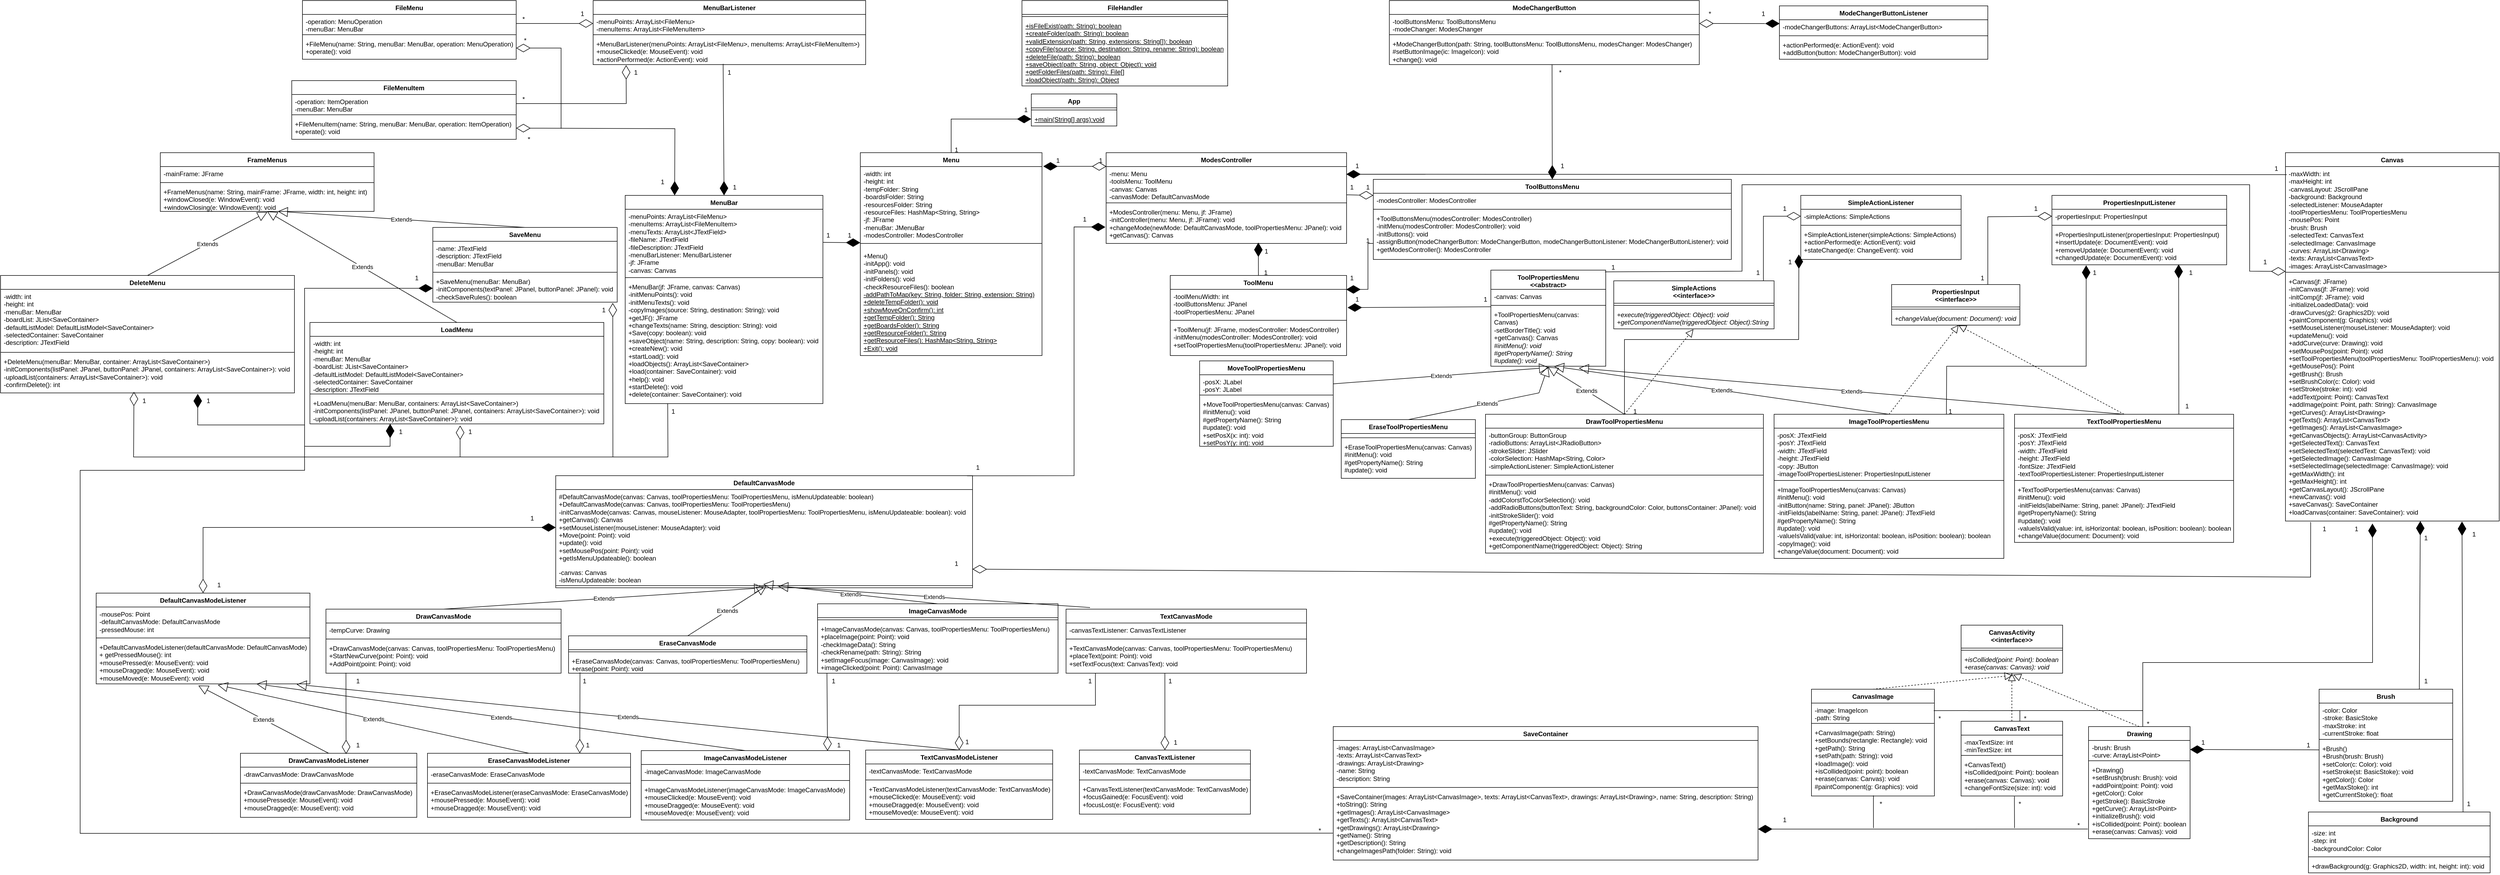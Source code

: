<mxfile version="22.0.2" type="device">
  <diagram name="1 oldal" id="vkYnOVpS-YNGNv_plz2T">
    <mxGraphModel dx="5220" dy="2366" grid="1" gridSize="10" guides="1" tooltips="1" connect="1" arrows="1" fold="1" page="1" pageScale="1" pageWidth="1169" pageHeight="827" math="0" shadow="0">
      <root>
        <mxCell id="0" />
        <mxCell id="1" parent="0" />
        <mxCell id="06CYleWwD2QH_FGzXv3e-5" value="Menu" style="swimlane;fontStyle=1;align=center;verticalAlign=top;childLayout=stackLayout;horizontal=1;startSize=26;horizontalStack=0;resizeParent=1;resizeParentMax=0;resizeLast=0;collapsible=1;marginBottom=0;whiteSpace=wrap;html=1;" parent="1" vertex="1">
          <mxGeometry x="440" y="285" width="340" height="380" as="geometry" />
        </mxCell>
        <mxCell id="06CYleWwD2QH_FGzXv3e-6" value="-width: int&lt;br&gt;-height: int&lt;br&gt;-tempFolder: String&lt;br&gt;-boardsFolder: String&lt;br&gt;-resourcesFolder: String&lt;br&gt;-resourceFiles: HashMap&amp;lt;String, String&amp;gt;&lt;br&gt;-jf: JFrame&lt;br&gt;-menuBar: JMenuBar&lt;br&gt;-modesController: ModesController" style="text;strokeColor=none;fillColor=none;align=left;verticalAlign=top;spacingLeft=4;spacingRight=4;overflow=hidden;rotatable=0;points=[[0,0.5],[1,0.5]];portConstraint=eastwest;whiteSpace=wrap;html=1;" parent="06CYleWwD2QH_FGzXv3e-5" vertex="1">
          <mxGeometry y="26" width="340" height="134" as="geometry" />
        </mxCell>
        <mxCell id="06CYleWwD2QH_FGzXv3e-7" value="" style="line;strokeWidth=1;fillColor=none;align=left;verticalAlign=middle;spacingTop=-1;spacingLeft=3;spacingRight=3;rotatable=0;labelPosition=right;points=[];portConstraint=eastwest;strokeColor=inherit;" parent="06CYleWwD2QH_FGzXv3e-5" vertex="1">
          <mxGeometry y="160" width="340" height="20" as="geometry" />
        </mxCell>
        <mxCell id="06CYleWwD2QH_FGzXv3e-8" value="+Menu()&lt;br&gt;-initApp(): void&lt;br&gt;-initPanels(): void&lt;br&gt;-initFolders(): void&lt;br&gt;-checkResourceFiles(): boolean&lt;br&gt;&lt;u&gt;-addPathToMap(key: String, folder: String, extension: String)&lt;br&gt;+deleteTempFolder(): void&lt;br&gt;+showMoveOnConfirm(): int&lt;br&gt;+getTempFolder(): String&lt;br&gt;+getBoardsFolder(): String&lt;br&gt;+getResourceFolder(): String&lt;br&gt;+getResourceFiles(): HashMap&amp;lt;String, String&amp;gt;&lt;br&gt;+Exit(): void&lt;/u&gt;" style="text;strokeColor=none;fillColor=none;align=left;verticalAlign=top;spacingLeft=4;spacingRight=4;overflow=hidden;rotatable=0;points=[[0,0.5],[1,0.5]];portConstraint=eastwest;whiteSpace=wrap;html=1;" parent="06CYleWwD2QH_FGzXv3e-5" vertex="1">
          <mxGeometry y="180" width="340" height="200" as="geometry" />
        </mxCell>
        <mxCell id="06CYleWwD2QH_FGzXv3e-9" value="Canvas" style="swimlane;fontStyle=1;align=center;verticalAlign=top;childLayout=stackLayout;horizontal=1;startSize=26;horizontalStack=0;resizeParent=1;resizeParentMax=0;resizeLast=0;collapsible=1;marginBottom=0;whiteSpace=wrap;html=1;" parent="1" vertex="1">
          <mxGeometry x="3107" y="285" width="400" height="690" as="geometry" />
        </mxCell>
        <mxCell id="06CYleWwD2QH_FGzXv3e-10" value="-maxWidth: int&lt;br&gt;-maxHeight: int&lt;br&gt;-canvasLayout: JScrollPane&lt;br&gt;-background: Background&lt;br&gt;-selectedListener: MouseAdapter&lt;br&gt;-toolPropertiesMenu: ToolPropertiesMenu&lt;br&gt;-mousePos: Point&lt;br&gt;-brush: Brush&lt;br&gt;-selectedText: CanvasText&lt;br&gt;-selectedImage: CanvasImage&lt;br&gt;-curves: ArrayList&amp;lt;Drawing&amp;gt;&lt;br&gt;-texts: ArrayList&amp;lt;CanvasText&amp;gt;&lt;br&gt;-images: ArrayList&amp;lt;CanvasImage&amp;gt;" style="text;strokeColor=none;fillColor=none;align=left;verticalAlign=top;spacingLeft=4;spacingRight=4;overflow=hidden;rotatable=0;points=[[0,0.5],[1,0.5]];portConstraint=eastwest;whiteSpace=wrap;html=1;" parent="06CYleWwD2QH_FGzXv3e-9" vertex="1">
          <mxGeometry y="26" width="400" height="194" as="geometry" />
        </mxCell>
        <mxCell id="06CYleWwD2QH_FGzXv3e-11" value="" style="line;strokeWidth=1;fillColor=none;align=left;verticalAlign=middle;spacingTop=-1;spacingLeft=3;spacingRight=3;rotatable=0;labelPosition=right;points=[];portConstraint=eastwest;strokeColor=inherit;" parent="06CYleWwD2QH_FGzXv3e-9" vertex="1">
          <mxGeometry y="220" width="400" height="8" as="geometry" />
        </mxCell>
        <mxCell id="06CYleWwD2QH_FGzXv3e-12" value="+Canvas(jf: JFrame)&lt;br&gt;-initCanvas(jf: JFrame): void&lt;br&gt;-initComp(jf: JFrame): void&lt;br&gt;-initializeLoadedData(): void&lt;br&gt;-drawCurves(g2: Graphics2D): void&lt;br&gt;+paintComponent(g: Graphics): void&lt;br&gt;+setMouseListener(mouseListener: MouseAdapter): void&lt;br&gt;+updateMenu(): void&lt;br&gt;+addCurve(curve: Drawing): void&lt;br&gt;+setMousePos(point: Point): void&lt;br&gt;+setToolPropertiesMenu(toolPropertiesMenu: ToolPropertiesMenu): void&lt;br&gt;+getMousePos(): Point&lt;br&gt;+getBrush(): Brush&lt;br&gt;+setBrushColor(c: Color): void&lt;br&gt;+setStroke(stroke: int): void&lt;br&gt;+addText(point: Point): CanvasText&lt;br&gt;+addImage(point: Point, path: String): CanvasImage&lt;br&gt;+getCurves(): ArrayList&amp;lt;Drawing&amp;gt;&lt;br&gt;+getTexts(): ArrayList&amp;lt;CanvasText&amp;gt;&lt;br&gt;+getImages(): ArrayList&amp;lt;CanvasImage&amp;gt;&lt;br&gt;+getCanvasObjects(): ArrayList&amp;lt;CanvasActivity&amp;gt;&lt;br&gt;+getSelectedText(): CanvasText&lt;br&gt;+setSelectedText(selectedText: CanvasText): void&lt;br&gt;+getSelectedImage(): CanvasImage&lt;br&gt;+setSelectedImage(selectedImage: CanvasImage): void&lt;br&gt;+getMaxWidth(): int&lt;br&gt;+getMaxHeight(): int&lt;br&gt;+getCanvasLayout(): JScrollPane&lt;br&gt;+newCanvas(): void&lt;br&gt;+saveCanvas(): SaveContainer&lt;br&gt;+loadCanvas(container: SaveContainer): void" style="text;strokeColor=none;fillColor=none;align=left;verticalAlign=top;spacingLeft=4;spacingRight=4;overflow=hidden;rotatable=0;points=[[0,0.5],[1,0.5]];portConstraint=eastwest;whiteSpace=wrap;html=1;" parent="06CYleWwD2QH_FGzXv3e-9" vertex="1">
          <mxGeometry y="228" width="400" height="462" as="geometry" />
        </mxCell>
        <mxCell id="06CYleWwD2QH_FGzXv3e-13" value="" style="endArrow=diamondThin;endFill=1;endSize=24;html=1;rounded=0;entryX=0;entryY=0.5;entryDx=0;entryDy=0;exitX=0.5;exitY=0;exitDx=0;exitDy=0;" parent="1" source="06CYleWwD2QH_FGzXv3e-5" target="yGfBNsvwHdxXmqoeQfXI-25" edge="1">
          <mxGeometry width="160" relative="1" as="geometry">
            <mxPoint x="310" y="365" as="sourcePoint" />
            <mxPoint x="400" y="235" as="targetPoint" />
            <Array as="points">
              <mxPoint x="610" y="222" />
            </Array>
          </mxGeometry>
        </mxCell>
        <mxCell id="06CYleWwD2QH_FGzXv3e-15" value="1" style="text;html=1;strokeColor=none;fillColor=none;align=center;verticalAlign=middle;whiteSpace=wrap;rounded=0;" parent="1" vertex="1">
          <mxGeometry x="720" y="190" width="60" height="30" as="geometry" />
        </mxCell>
        <mxCell id="06CYleWwD2QH_FGzXv3e-16" value="1" style="text;html=1;strokeColor=none;fillColor=none;align=center;verticalAlign=middle;whiteSpace=wrap;rounded=0;" parent="1" vertex="1">
          <mxGeometry x="590" y="265" width="60" height="30" as="geometry" />
        </mxCell>
        <mxCell id="06CYleWwD2QH_FGzXv3e-17" value="ModesController" style="swimlane;fontStyle=1;align=center;verticalAlign=top;childLayout=stackLayout;horizontal=1;startSize=26;horizontalStack=0;resizeParent=1;resizeParentMax=0;resizeLast=0;collapsible=1;marginBottom=0;whiteSpace=wrap;html=1;" parent="1" vertex="1">
          <mxGeometry x="900" y="285" width="450" height="170" as="geometry" />
        </mxCell>
        <mxCell id="06CYleWwD2QH_FGzXv3e-18" value="-menu: Menu&lt;br&gt;-toolsMenu: ToolMenu&lt;br&gt;-canvas: Canvas&lt;br&gt;-canvasMode: DefaultCanvasMode" style="text;strokeColor=none;fillColor=none;align=left;verticalAlign=top;spacingLeft=4;spacingRight=4;overflow=hidden;rotatable=0;points=[[0,0.5],[1,0.5]];portConstraint=eastwest;whiteSpace=wrap;html=1;" parent="06CYleWwD2QH_FGzXv3e-17" vertex="1">
          <mxGeometry y="26" width="450" height="64" as="geometry" />
        </mxCell>
        <mxCell id="06CYleWwD2QH_FGzXv3e-19" value="" style="line;strokeWidth=1;fillColor=none;align=left;verticalAlign=middle;spacingTop=-1;spacingLeft=3;spacingRight=3;rotatable=0;labelPosition=right;points=[];portConstraint=eastwest;strokeColor=inherit;" parent="06CYleWwD2QH_FGzXv3e-17" vertex="1">
          <mxGeometry y="90" width="450" height="8" as="geometry" />
        </mxCell>
        <mxCell id="06CYleWwD2QH_FGzXv3e-20" value="+ModesController(menu: Menu, jf: JFrame)&lt;br&gt;-initController(menu: Menu, jf: JFrame): void&lt;br&gt;+changeMode(newMode: DefaultCanvasMode, toolPropertiesMenu: JPanel): void&lt;br&gt;+getCanvas(): Canvas" style="text;strokeColor=none;fillColor=none;align=left;verticalAlign=top;spacingLeft=4;spacingRight=4;overflow=hidden;rotatable=0;points=[[0,0.5],[1,0.5]];portConstraint=eastwest;whiteSpace=wrap;html=1;" parent="06CYleWwD2QH_FGzXv3e-17" vertex="1">
          <mxGeometry y="98" width="450" height="72" as="geometry" />
        </mxCell>
        <mxCell id="06CYleWwD2QH_FGzXv3e-21" value="" style="endArrow=diamondThin;endFill=1;endSize=24;html=1;rounded=0;entryX=1.007;entryY=-0.003;entryDx=0;entryDy=0;entryPerimeter=0;exitX=0.001;exitY=0.151;exitDx=0;exitDy=0;exitPerimeter=0;startArrow=diamondThin;startFill=0;targetPerimeterSpacing=24;sourcePerimeterSpacing=6;strokeWidth=1;startSize=24;" parent="1" source="06CYleWwD2QH_FGzXv3e-17" target="06CYleWwD2QH_FGzXv3e-6" edge="1">
          <mxGeometry width="160" relative="1" as="geometry">
            <mxPoint x="680" y="375" as="sourcePoint" />
            <mxPoint x="840" y="375" as="targetPoint" />
          </mxGeometry>
        </mxCell>
        <mxCell id="06CYleWwD2QH_FGzXv3e-22" value="1" style="text;html=1;strokeColor=none;fillColor=none;align=center;verticalAlign=middle;whiteSpace=wrap;rounded=0;" parent="1" vertex="1">
          <mxGeometry x="780" y="285" width="60" height="30" as="geometry" />
        </mxCell>
        <mxCell id="06CYleWwD2QH_FGzXv3e-23" value="1" style="text;html=1;strokeColor=none;fillColor=none;align=center;verticalAlign=middle;whiteSpace=wrap;rounded=0;" parent="1" vertex="1">
          <mxGeometry x="860" y="285" width="60" height="30" as="geometry" />
        </mxCell>
        <mxCell id="06CYleWwD2QH_FGzXv3e-24" value="MenuBar" style="swimlane;fontStyle=1;align=center;verticalAlign=top;childLayout=stackLayout;horizontal=1;startSize=26;horizontalStack=0;resizeParent=1;resizeParentMax=0;resizeLast=0;collapsible=1;marginBottom=0;whiteSpace=wrap;html=1;" parent="1" vertex="1">
          <mxGeometry y="365" width="370" height="390" as="geometry" />
        </mxCell>
        <mxCell id="06CYleWwD2QH_FGzXv3e-25" value="-menuPoints: ArrayList&amp;lt;FileMenu&amp;gt;&lt;br&gt;-menuItems: ArrayList&amp;lt;FileMenuItem&amp;gt;&lt;br&gt;-menuTexts: ArrayList&amp;lt;JTextField&amp;gt;&lt;br&gt;-fileName: JTextField&lt;br&gt;-fileDescription: JTextField&lt;br&gt;-menuBarListener: MenuBarListener&lt;br&gt;-jf: JFrame&lt;br&gt;-canvas: Canvas" style="text;strokeColor=none;fillColor=none;align=left;verticalAlign=top;spacingLeft=4;spacingRight=4;overflow=hidden;rotatable=0;points=[[0,0.5],[1,0.5]];portConstraint=eastwest;whiteSpace=wrap;html=1;" parent="06CYleWwD2QH_FGzXv3e-24" vertex="1">
          <mxGeometry y="26" width="370" height="124" as="geometry" />
        </mxCell>
        <mxCell id="06CYleWwD2QH_FGzXv3e-26" value="" style="line;strokeWidth=1;fillColor=none;align=left;verticalAlign=middle;spacingTop=-1;spacingLeft=3;spacingRight=3;rotatable=0;labelPosition=right;points=[];portConstraint=eastwest;strokeColor=inherit;" parent="06CYleWwD2QH_FGzXv3e-24" vertex="1">
          <mxGeometry y="150" width="370" height="8" as="geometry" />
        </mxCell>
        <mxCell id="06CYleWwD2QH_FGzXv3e-27" value="+MenuBar(jf: JFrame, canvas: Canvas)&lt;br&gt;-initMenuPoints(): void&lt;br&gt;-initMenuTexts(): void&lt;br&gt;-copyImages(source: String, destination: String): void&lt;br&gt;+getJF(): JFrame&lt;br&gt;+changeTexts(name: String, desciption: String): void&lt;br&gt;+Save(copy: boolean): void&lt;br&gt;+saveObject(name: String, description: String, copy: boolean): void&lt;br&gt;+createNew(): void&lt;br&gt;+startLoad(): void&lt;br&gt;+loadObjects(): ArrayList&amp;lt;SaveContainer&amp;gt;&lt;br&gt;+load(container: SaveContainer): void&lt;br&gt;+help(): void&lt;br&gt;+startDelete(): void&lt;br&gt;+delete(container: SaveContainer): void" style="text;strokeColor=none;fillColor=none;align=left;verticalAlign=top;spacingLeft=4;spacingRight=4;overflow=hidden;rotatable=0;points=[[0,0.5],[1,0.5]];portConstraint=eastwest;whiteSpace=wrap;html=1;" parent="06CYleWwD2QH_FGzXv3e-24" vertex="1">
          <mxGeometry y="158" width="370" height="232" as="geometry" />
        </mxCell>
        <mxCell id="06CYleWwD2QH_FGzXv3e-28" value="" style="endArrow=diamondThin;endFill=1;endSize=24;html=1;rounded=0;exitX=1;exitY=0.5;exitDx=0;exitDy=0;" parent="1" source="06CYleWwD2QH_FGzXv3e-25" target="06CYleWwD2QH_FGzXv3e-7" edge="1">
          <mxGeometry width="160" relative="1" as="geometry">
            <mxPoint x="350" y="405" as="sourcePoint" />
            <mxPoint x="440" y="455" as="targetPoint" />
          </mxGeometry>
        </mxCell>
        <mxCell id="06CYleWwD2QH_FGzXv3e-29" value="1" style="text;html=1;strokeColor=none;fillColor=none;align=center;verticalAlign=middle;whiteSpace=wrap;rounded=0;" parent="1" vertex="1">
          <mxGeometry x="350" y="425" width="60" height="30" as="geometry" />
        </mxCell>
        <mxCell id="06CYleWwD2QH_FGzXv3e-30" value="1" style="text;html=1;strokeColor=none;fillColor=none;align=center;verticalAlign=middle;whiteSpace=wrap;rounded=0;" parent="1" vertex="1">
          <mxGeometry x="390" y="425" width="60" height="30" as="geometry" />
        </mxCell>
        <mxCell id="06CYleWwD2QH_FGzXv3e-39" value="ToolMenu" style="swimlane;fontStyle=1;align=center;verticalAlign=top;childLayout=stackLayout;horizontal=1;startSize=26;horizontalStack=0;resizeParent=1;resizeParentMax=0;resizeLast=0;collapsible=1;marginBottom=0;whiteSpace=wrap;html=1;" parent="1" vertex="1">
          <mxGeometry x="1020" y="515" width="330" height="150" as="geometry" />
        </mxCell>
        <mxCell id="06CYleWwD2QH_FGzXv3e-40" value="-toolMenuWidth: int&lt;br style=&quot;border-color: var(--border-color);&quot;&gt;-toolButtonsMenu: JPanel&lt;br style=&quot;border-color: var(--border-color);&quot;&gt;-toolPropertiesMenu: JPanel" style="text;strokeColor=none;fillColor=none;align=left;verticalAlign=top;spacingLeft=4;spacingRight=4;overflow=hidden;rotatable=0;points=[[0,0.5],[1,0.5]];portConstraint=eastwest;whiteSpace=wrap;html=1;" parent="06CYleWwD2QH_FGzXv3e-39" vertex="1">
          <mxGeometry y="26" width="330" height="54" as="geometry" />
        </mxCell>
        <mxCell id="06CYleWwD2QH_FGzXv3e-41" value="" style="line;strokeWidth=1;fillColor=none;align=left;verticalAlign=middle;spacingTop=-1;spacingLeft=3;spacingRight=3;rotatable=0;labelPosition=right;points=[];portConstraint=eastwest;strokeColor=inherit;" parent="06CYleWwD2QH_FGzXv3e-39" vertex="1">
          <mxGeometry y="80" width="330" height="8" as="geometry" />
        </mxCell>
        <mxCell id="06CYleWwD2QH_FGzXv3e-42" value="+ToolMenu(jf: JFrame, modesController: ModesController)&lt;br style=&quot;border-color: var(--border-color);&quot;&gt;-initMenu(modesController: ModesController): void&lt;br style=&quot;border-color: var(--border-color);&quot;&gt;+setToolPropertiesMenu(toolPropertiesMenu: JPanel): void" style="text;strokeColor=none;fillColor=none;align=left;verticalAlign=top;spacingLeft=4;spacingRight=4;overflow=hidden;rotatable=0;points=[[0,0.5],[1,0.5]];portConstraint=eastwest;whiteSpace=wrap;html=1;" parent="06CYleWwD2QH_FGzXv3e-39" vertex="1">
          <mxGeometry y="88" width="330" height="62" as="geometry" />
        </mxCell>
        <mxCell id="3h1K6vkqa3FwPNgJ7DBt-4" value="" style="endArrow=diamondThin;endFill=1;endSize=24;html=1;rounded=0;exitX=0.006;exitY=0.078;exitDx=0;exitDy=0;exitPerimeter=0;entryX=0.999;entryY=0.224;entryDx=0;entryDy=0;entryPerimeter=0;" parent="1" source="06CYleWwD2QH_FGzXv3e-10" target="06CYleWwD2QH_FGzXv3e-18" edge="1">
          <mxGeometry width="160" relative="1" as="geometry">
            <mxPoint x="2488.88" y="324.932" as="sourcePoint" />
            <mxPoint x="1415.556" y="325" as="targetPoint" />
          </mxGeometry>
        </mxCell>
        <mxCell id="3h1K6vkqa3FwPNgJ7DBt-5" value="1" style="text;html=1;strokeColor=none;fillColor=none;align=center;verticalAlign=middle;whiteSpace=wrap;rounded=0;" parent="1" vertex="1">
          <mxGeometry x="1340" y="295" width="60" height="30" as="geometry" />
        </mxCell>
        <mxCell id="3h1K6vkqa3FwPNgJ7DBt-6" value="1" style="text;html=1;strokeColor=none;fillColor=none;align=center;verticalAlign=middle;whiteSpace=wrap;rounded=0;" parent="1" vertex="1">
          <mxGeometry x="3060" y="300" width="60" height="30" as="geometry" />
        </mxCell>
        <mxCell id="3h1K6vkqa3FwPNgJ7DBt-7" value="DefaultCanvasMode" style="swimlane;fontStyle=1;align=center;verticalAlign=top;childLayout=stackLayout;horizontal=1;startSize=26;horizontalStack=0;resizeParent=1;resizeParentMax=0;resizeLast=0;collapsible=1;marginBottom=0;whiteSpace=wrap;html=1;" parent="1" vertex="1">
          <mxGeometry x="-130" y="890" width="780" height="210" as="geometry" />
        </mxCell>
        <mxCell id="3h1K6vkqa3FwPNgJ7DBt-10" value="#DefaultCanvasMode(canvas: Canvas, toolPropertiesMenu: ToolPropertiesMenu, isMenuUpdateable: boolean)&lt;br&gt;+DefaultCanvasMode(canvas: Canvas, toolPropertiesMenu: ToolPropertiesMenu)&lt;br&gt;-initCanvasMode(canvas: Canvas, mouseListener: MouseAdapter, toolPropertiesMenu: ToolPropertiesMenu, isMenuUpdateable: boolean): void&lt;br&gt;+getCanvas(): Canvas&lt;br&gt;+setMouseListener(mouseListener: MouseAdapter): void&lt;br&gt;+Move(point: Point): void&lt;br&gt;+update(): void&lt;br&gt;+setMousePos(point: Point): void&lt;br&gt;+getIsMenuUpdateable(): boolean" style="text;strokeColor=none;fillColor=none;align=left;verticalAlign=top;spacingLeft=4;spacingRight=4;overflow=hidden;rotatable=0;points=[[0,0.5],[1,0.5]];portConstraint=eastwest;whiteSpace=wrap;html=1;" parent="3h1K6vkqa3FwPNgJ7DBt-7" vertex="1">
          <mxGeometry y="26" width="780" height="142" as="geometry" />
        </mxCell>
        <mxCell id="3h1K6vkqa3FwPNgJ7DBt-8" value="-canvas: Canvas&lt;br&gt;-isMenuUpdateable: boolean" style="text;strokeColor=none;fillColor=none;align=left;verticalAlign=top;spacingLeft=4;spacingRight=4;overflow=hidden;rotatable=0;points=[[0,0.5],[1,0.5]];portConstraint=eastwest;whiteSpace=wrap;html=1;" parent="3h1K6vkqa3FwPNgJ7DBt-7" vertex="1">
          <mxGeometry y="168" width="780" height="34" as="geometry" />
        </mxCell>
        <mxCell id="3h1K6vkqa3FwPNgJ7DBt-9" value="" style="line;strokeWidth=1;fillColor=none;align=left;verticalAlign=middle;spacingTop=-1;spacingLeft=3;spacingRight=3;rotatable=0;labelPosition=right;points=[];portConstraint=eastwest;strokeColor=inherit;" parent="3h1K6vkqa3FwPNgJ7DBt-7" vertex="1">
          <mxGeometry y="202" width="780" height="8" as="geometry" />
        </mxCell>
        <mxCell id="3h1K6vkqa3FwPNgJ7DBt-14" value="" style="endArrow=diamondThin;endFill=0;endSize=24;html=1;rounded=0;entryX=1;entryY=0.209;entryDx=0;entryDy=0;entryPerimeter=0;exitX=0.118;exitY=1.004;exitDx=0;exitDy=0;exitPerimeter=0;" parent="1" source="06CYleWwD2QH_FGzXv3e-12" target="3h1K6vkqa3FwPNgJ7DBt-8" edge="1">
          <mxGeometry width="160" relative="1" as="geometry">
            <mxPoint x="2540" y="1060" as="sourcePoint" />
            <mxPoint x="1210" y="1020" as="targetPoint" />
            <Array as="points">
              <mxPoint x="3154" y="1080" />
            </Array>
          </mxGeometry>
        </mxCell>
        <mxCell id="3h1K6vkqa3FwPNgJ7DBt-15" value="1" style="text;html=1;strokeColor=none;fillColor=none;align=center;verticalAlign=middle;whiteSpace=wrap;rounded=0;" parent="1" vertex="1">
          <mxGeometry x="590" y="1040" width="60" height="30" as="geometry" />
        </mxCell>
        <mxCell id="3h1K6vkqa3FwPNgJ7DBt-16" value="1" style="text;html=1;strokeColor=none;fillColor=none;align=center;verticalAlign=middle;whiteSpace=wrap;rounded=0;" parent="1" vertex="1">
          <mxGeometry x="3150" y="975" width="60" height="30" as="geometry" />
        </mxCell>
        <mxCell id="3h1K6vkqa3FwPNgJ7DBt-17" value="DrawCanvasMode" style="swimlane;fontStyle=1;align=center;verticalAlign=top;childLayout=stackLayout;horizontal=1;startSize=26;horizontalStack=0;resizeParent=1;resizeParentMax=0;resizeLast=0;collapsible=1;marginBottom=0;whiteSpace=wrap;html=1;" parent="1" vertex="1">
          <mxGeometry x="-560" y="1140" width="440" height="120" as="geometry" />
        </mxCell>
        <mxCell id="3h1K6vkqa3FwPNgJ7DBt-18" value="-tempCurve: Drawing" style="text;strokeColor=none;fillColor=none;align=left;verticalAlign=top;spacingLeft=4;spacingRight=4;overflow=hidden;rotatable=0;points=[[0,0.5],[1,0.5]];portConstraint=eastwest;whiteSpace=wrap;html=1;" parent="3h1K6vkqa3FwPNgJ7DBt-17" vertex="1">
          <mxGeometry y="26" width="440" height="26" as="geometry" />
        </mxCell>
        <mxCell id="3h1K6vkqa3FwPNgJ7DBt-19" value="" style="line;strokeWidth=1;fillColor=none;align=left;verticalAlign=middle;spacingTop=-1;spacingLeft=3;spacingRight=3;rotatable=0;labelPosition=right;points=[];portConstraint=eastwest;strokeColor=inherit;" parent="3h1K6vkqa3FwPNgJ7DBt-17" vertex="1">
          <mxGeometry y="52" width="440" height="8" as="geometry" />
        </mxCell>
        <mxCell id="3h1K6vkqa3FwPNgJ7DBt-20" value="+DrawCanvasMode(canvas: Canvas, toolPropertiesMenu: ToolPropertiesMenu)&lt;br&gt;+StartNewCurve(point: Point): void&lt;br&gt;+AddPoint(point: Point): void" style="text;strokeColor=none;fillColor=none;align=left;verticalAlign=top;spacingLeft=4;spacingRight=4;overflow=hidden;rotatable=0;points=[[0,0.5],[1,0.5]];portConstraint=eastwest;whiteSpace=wrap;html=1;" parent="3h1K6vkqa3FwPNgJ7DBt-17" vertex="1">
          <mxGeometry y="60" width="440" height="60" as="geometry" />
        </mxCell>
        <mxCell id="3h1K6vkqa3FwPNgJ7DBt-21" value="Extends" style="endArrow=block;endSize=16;endFill=0;html=1;rounded=0;exitX=0.5;exitY=0;exitDx=0;exitDy=0;entryX=0.5;entryY=1;entryDx=0;entryDy=0;" parent="1" source="3h1K6vkqa3FwPNgJ7DBt-17" target="3h1K6vkqa3FwPNgJ7DBt-7" edge="1">
          <mxGeometry width="160" relative="1" as="geometry">
            <mxPoint x="245" y="1147" as="sourcePoint" />
            <mxPoint x="535" y="1057" as="targetPoint" />
          </mxGeometry>
        </mxCell>
        <mxCell id="3h1K6vkqa3FwPNgJ7DBt-22" value="EraseCanvasMode" style="swimlane;fontStyle=1;align=center;verticalAlign=top;childLayout=stackLayout;horizontal=1;startSize=26;horizontalStack=0;resizeParent=1;resizeParentMax=0;resizeLast=0;collapsible=1;marginBottom=0;whiteSpace=wrap;html=1;" parent="1" vertex="1">
          <mxGeometry x="-106" y="1190" width="446" height="70" as="geometry" />
        </mxCell>
        <mxCell id="3h1K6vkqa3FwPNgJ7DBt-24" value="" style="line;strokeWidth=1;fillColor=none;align=left;verticalAlign=middle;spacingTop=-1;spacingLeft=3;spacingRight=3;rotatable=0;labelPosition=right;points=[];portConstraint=eastwest;strokeColor=inherit;" parent="3h1K6vkqa3FwPNgJ7DBt-22" vertex="1">
          <mxGeometry y="26" width="446" height="8" as="geometry" />
        </mxCell>
        <mxCell id="3h1K6vkqa3FwPNgJ7DBt-25" value="+EraseCanvasMode(canvas: Canvas, toolPropertiesMenu: ToolPropertiesMenu)&lt;br&gt;+erase(point: Point): void" style="text;strokeColor=none;fillColor=none;align=left;verticalAlign=top;spacingLeft=4;spacingRight=4;overflow=hidden;rotatable=0;points=[[0,0.5],[1,0.5]];portConstraint=eastwest;whiteSpace=wrap;html=1;" parent="3h1K6vkqa3FwPNgJ7DBt-22" vertex="1">
          <mxGeometry y="34" width="446" height="36" as="geometry" />
        </mxCell>
        <mxCell id="3h1K6vkqa3FwPNgJ7DBt-26" value="Extends" style="endArrow=block;endSize=16;endFill=0;html=1;rounded=0;exitX=0.5;exitY=0;exitDx=0;exitDy=0;entryX=0.506;entryY=0.545;entryDx=0;entryDy=0;entryPerimeter=0;" parent="1" source="3h1K6vkqa3FwPNgJ7DBt-22" target="3h1K6vkqa3FwPNgJ7DBt-9" edge="1">
          <mxGeometry width="160" relative="1" as="geometry">
            <mxPoint x="615" y="1117" as="sourcePoint" />
            <mxPoint x="220" y="1010" as="targetPoint" />
          </mxGeometry>
        </mxCell>
        <mxCell id="3h1K6vkqa3FwPNgJ7DBt-27" value="ImageCanvasMode" style="swimlane;fontStyle=1;align=center;verticalAlign=top;childLayout=stackLayout;horizontal=1;startSize=26;horizontalStack=0;resizeParent=1;resizeParentMax=0;resizeLast=0;collapsible=1;marginBottom=0;whiteSpace=wrap;html=1;" parent="1" vertex="1">
          <mxGeometry x="360" y="1130" width="450" height="130" as="geometry" />
        </mxCell>
        <mxCell id="3h1K6vkqa3FwPNgJ7DBt-29" value="" style="line;strokeWidth=1;fillColor=none;align=left;verticalAlign=middle;spacingTop=-1;spacingLeft=3;spacingRight=3;rotatable=0;labelPosition=right;points=[];portConstraint=eastwest;strokeColor=inherit;" parent="3h1K6vkqa3FwPNgJ7DBt-27" vertex="1">
          <mxGeometry y="26" width="450" height="8" as="geometry" />
        </mxCell>
        <mxCell id="3h1K6vkqa3FwPNgJ7DBt-30" value="+ImageCanvasMode(canvas: Canvas, toolPropertiesMenu: ToolPropertiesMenu)&lt;br&gt;+placeImage(point: Point): void&lt;br&gt;-checkImageData(): String&lt;br&gt;-checkRename(path: String): String&lt;br&gt;+setImageFocus(image: CanvasImage): void&lt;br&gt;+imageClicked(point: Point): CanvasImage" style="text;strokeColor=none;fillColor=none;align=left;verticalAlign=top;spacingLeft=4;spacingRight=4;overflow=hidden;rotatable=0;points=[[0,0.5],[1,0.5]];portConstraint=eastwest;whiteSpace=wrap;html=1;" parent="3h1K6vkqa3FwPNgJ7DBt-27" vertex="1">
          <mxGeometry y="34" width="450" height="96" as="geometry" />
        </mxCell>
        <mxCell id="3h1K6vkqa3FwPNgJ7DBt-31" value="Extends" style="endArrow=block;endSize=16;endFill=0;html=1;rounded=0;exitX=0.5;exitY=0;exitDx=0;exitDy=0;entryX=0.498;entryY=1.038;entryDx=0;entryDy=0;entryPerimeter=0;" parent="1" source="3h1K6vkqa3FwPNgJ7DBt-27" target="3h1K6vkqa3FwPNgJ7DBt-8" edge="1">
          <mxGeometry width="160" relative="1" as="geometry">
            <mxPoint x="425" y="1007" as="sourcePoint" />
            <mxPoint x="875" y="1047" as="targetPoint" />
          </mxGeometry>
        </mxCell>
        <mxCell id="3h1K6vkqa3FwPNgJ7DBt-33" value="TextCanvasMode" style="swimlane;fontStyle=1;align=center;verticalAlign=top;childLayout=stackLayout;horizontal=1;startSize=26;horizontalStack=0;resizeParent=1;resizeParentMax=0;resizeLast=0;collapsible=1;marginBottom=0;whiteSpace=wrap;html=1;" parent="1" vertex="1">
          <mxGeometry x="825" y="1140" width="450" height="120" as="geometry" />
        </mxCell>
        <mxCell id="3h1K6vkqa3FwPNgJ7DBt-34" value="-canvasTextListener: CanvasTextListener" style="text;strokeColor=none;fillColor=none;align=left;verticalAlign=top;spacingLeft=4;spacingRight=4;overflow=hidden;rotatable=0;points=[[0,0.5],[1,0.5]];portConstraint=eastwest;whiteSpace=wrap;html=1;" parent="3h1K6vkqa3FwPNgJ7DBt-33" vertex="1">
          <mxGeometry y="26" width="450" height="26" as="geometry" />
        </mxCell>
        <mxCell id="3h1K6vkqa3FwPNgJ7DBt-35" value="" style="line;strokeWidth=1;fillColor=none;align=left;verticalAlign=middle;spacingTop=-1;spacingLeft=3;spacingRight=3;rotatable=0;labelPosition=right;points=[];portConstraint=eastwest;strokeColor=inherit;" parent="3h1K6vkqa3FwPNgJ7DBt-33" vertex="1">
          <mxGeometry y="52" width="450" height="8" as="geometry" />
        </mxCell>
        <mxCell id="3h1K6vkqa3FwPNgJ7DBt-36" value="+TextCanvasMode(canvas: Canvas, toolPropertiesMenu: ToolPropertiesMenu)&lt;br&gt;+placeText(point: Point): void&lt;br&gt;+setTextFocus(text: CanvasText): void" style="text;strokeColor=none;fillColor=none;align=left;verticalAlign=top;spacingLeft=4;spacingRight=4;overflow=hidden;rotatable=0;points=[[0,0.5],[1,0.5]];portConstraint=eastwest;whiteSpace=wrap;html=1;" parent="3h1K6vkqa3FwPNgJ7DBt-33" vertex="1">
          <mxGeometry y="60" width="450" height="60" as="geometry" />
        </mxCell>
        <mxCell id="3h1K6vkqa3FwPNgJ7DBt-37" value="Extends" style="endArrow=block;endSize=16;endFill=0;html=1;rounded=0;exitX=0.5;exitY=0;exitDx=0;exitDy=0;entryX=0.534;entryY=0.673;entryDx=0;entryDy=0;entryPerimeter=0;" parent="1" target="3h1K6vkqa3FwPNgJ7DBt-9" edge="1">
          <mxGeometry width="160" relative="1" as="geometry">
            <mxPoint x="870" y="1137" as="sourcePoint" />
            <mxPoint x="645" y="1067" as="targetPoint" />
          </mxGeometry>
        </mxCell>
        <mxCell id="3h1K6vkqa3FwPNgJ7DBt-38" value="" style="endArrow=diamondThin;endFill=1;endSize=24;html=1;rounded=0;entryX=0.633;entryY=0.978;entryDx=0;entryDy=0;entryPerimeter=0;exitX=0.5;exitY=0;exitDx=0;exitDy=0;" parent="1" source="06CYleWwD2QH_FGzXv3e-39" target="06CYleWwD2QH_FGzXv3e-20" edge="1">
          <mxGeometry width="160" relative="1" as="geometry">
            <mxPoint x="1120" y="485" as="sourcePoint" />
            <mxPoint x="1280" y="485" as="targetPoint" />
          </mxGeometry>
        </mxCell>
        <mxCell id="3h1K6vkqa3FwPNgJ7DBt-39" value="1" style="text;html=1;strokeColor=none;fillColor=none;align=center;verticalAlign=middle;whiteSpace=wrap;rounded=0;" parent="1" vertex="1">
          <mxGeometry x="1170" y="455" width="60" height="30" as="geometry" />
        </mxCell>
        <mxCell id="3h1K6vkqa3FwPNgJ7DBt-40" value="1" style="text;html=1;strokeColor=none;fillColor=none;align=center;verticalAlign=middle;whiteSpace=wrap;rounded=0;" parent="1" vertex="1">
          <mxGeometry x="1169" y="495" width="60" height="30" as="geometry" />
        </mxCell>
        <mxCell id="3h1K6vkqa3FwPNgJ7DBt-41" value="" style="endArrow=diamondThin;endFill=1;endSize=24;html=1;rounded=0;exitX=0.987;exitY=0.001;exitDx=0;exitDy=0;entryX=-0.003;entryY=0.574;entryDx=0;entryDy=0;entryPerimeter=0;exitPerimeter=0;" parent="1" source="3h1K6vkqa3FwPNgJ7DBt-7" target="06CYleWwD2QH_FGzXv3e-20" edge="1">
          <mxGeometry width="160" relative="1" as="geometry">
            <mxPoint x="675" y="545" as="sourcePoint" />
            <mxPoint x="880" y="425" as="targetPoint" />
            <Array as="points">
              <mxPoint x="840" y="890" />
              <mxPoint x="840" y="424" />
            </Array>
          </mxGeometry>
        </mxCell>
        <mxCell id="3h1K6vkqa3FwPNgJ7DBt-42" value="1" style="text;html=1;strokeColor=none;fillColor=none;align=center;verticalAlign=middle;whiteSpace=wrap;rounded=0;" parent="1" vertex="1">
          <mxGeometry x="830" y="395" width="60" height="30" as="geometry" />
        </mxCell>
        <mxCell id="3h1K6vkqa3FwPNgJ7DBt-43" value="1" style="text;html=1;strokeColor=none;fillColor=none;align=center;verticalAlign=middle;whiteSpace=wrap;rounded=0;" parent="1" vertex="1">
          <mxGeometry x="630" y="860" width="60" height="30" as="geometry" />
        </mxCell>
        <mxCell id="3h1K6vkqa3FwPNgJ7DBt-44" value="ToolButtonsMenu" style="swimlane;fontStyle=1;align=center;verticalAlign=top;childLayout=stackLayout;horizontal=1;startSize=26;horizontalStack=0;resizeParent=1;resizeParentMax=0;resizeLast=0;collapsible=1;marginBottom=0;whiteSpace=wrap;html=1;" parent="1" vertex="1">
          <mxGeometry x="1400" y="335" width="670" height="150" as="geometry" />
        </mxCell>
        <mxCell id="3h1K6vkqa3FwPNgJ7DBt-45" value="-modesController: ModesController" style="text;strokeColor=none;fillColor=none;align=left;verticalAlign=top;spacingLeft=4;spacingRight=4;overflow=hidden;rotatable=0;points=[[0,0.5],[1,0.5]];portConstraint=eastwest;whiteSpace=wrap;html=1;" parent="3h1K6vkqa3FwPNgJ7DBt-44" vertex="1">
          <mxGeometry y="26" width="670" height="26" as="geometry" />
        </mxCell>
        <mxCell id="3h1K6vkqa3FwPNgJ7DBt-46" value="" style="line;strokeWidth=1;fillColor=none;align=left;verticalAlign=middle;spacingTop=-1;spacingLeft=3;spacingRight=3;rotatable=0;labelPosition=right;points=[];portConstraint=eastwest;strokeColor=inherit;" parent="3h1K6vkqa3FwPNgJ7DBt-44" vertex="1">
          <mxGeometry y="52" width="670" height="8" as="geometry" />
        </mxCell>
        <mxCell id="3h1K6vkqa3FwPNgJ7DBt-47" value="+ToolButtonsMenu(modesController: ModesController)&lt;br&gt;-initMenu(modesController: ModesController): void&lt;br&gt;-initButtons(): void&lt;br&gt;-assignButton(modeChangerButton: ModeChangerButton, modeChangerButtonListener: ModeChangerButtonListener): void&lt;br&gt;+getModesController(): ModesController" style="text;strokeColor=none;fillColor=none;align=left;verticalAlign=top;spacingLeft=4;spacingRight=4;overflow=hidden;rotatable=0;points=[[0,0.5],[1,0.5]];portConstraint=eastwest;whiteSpace=wrap;html=1;" parent="3h1K6vkqa3FwPNgJ7DBt-44" vertex="1">
          <mxGeometry y="60" width="670" height="90" as="geometry" />
        </mxCell>
        <mxCell id="3h1K6vkqa3FwPNgJ7DBt-48" value="" style="endArrow=diamondThin;endFill=0;endSize=24;html=1;rounded=0;" parent="1" edge="1">
          <mxGeometry width="160" relative="1" as="geometry">
            <mxPoint x="1350.0" y="363.909" as="sourcePoint" />
            <mxPoint x="1400" y="365" as="targetPoint" />
          </mxGeometry>
        </mxCell>
        <mxCell id="3h1K6vkqa3FwPNgJ7DBt-49" value="1" style="text;html=1;strokeColor=none;fillColor=none;align=center;verticalAlign=middle;whiteSpace=wrap;rounded=0;" parent="1" vertex="1">
          <mxGeometry x="1330" y="335" width="60" height="30" as="geometry" />
        </mxCell>
        <mxCell id="3h1K6vkqa3FwPNgJ7DBt-50" value="1" style="text;html=1;strokeColor=none;fillColor=none;align=center;verticalAlign=middle;whiteSpace=wrap;rounded=0;" parent="1" vertex="1">
          <mxGeometry x="1360" y="335" width="60" height="30" as="geometry" />
        </mxCell>
        <mxCell id="3h1K6vkqa3FwPNgJ7DBt-51" value="" style="endArrow=diamondThin;endFill=1;endSize=24;html=1;rounded=0;entryX=0.998;entryY=0.005;entryDx=0;entryDy=0;entryPerimeter=0;" parent="1" target="06CYleWwD2QH_FGzXv3e-40" edge="1">
          <mxGeometry width="160" relative="1" as="geometry">
            <mxPoint x="1400" y="455" as="sourcePoint" />
            <mxPoint x="1380" y="605" as="targetPoint" />
            <Array as="points">
              <mxPoint x="1390" y="455" />
              <mxPoint x="1390" y="541" />
            </Array>
          </mxGeometry>
        </mxCell>
        <mxCell id="3h1K6vkqa3FwPNgJ7DBt-52" value="1" style="text;html=1;strokeColor=none;fillColor=none;align=center;verticalAlign=middle;whiteSpace=wrap;rounded=0;" parent="1" vertex="1">
          <mxGeometry x="1330" y="505" width="60" height="30" as="geometry" />
        </mxCell>
        <mxCell id="3h1K6vkqa3FwPNgJ7DBt-53" value="1" style="text;html=1;strokeColor=none;fillColor=none;align=center;verticalAlign=middle;whiteSpace=wrap;rounded=0;" parent="1" vertex="1">
          <mxGeometry x="1360" y="435" width="60" height="30" as="geometry" />
        </mxCell>
        <mxCell id="3h1K6vkqa3FwPNgJ7DBt-54" value="ToolPropertiesMenu&lt;br&gt;&amp;lt;&amp;lt;abstract&amp;gt;" style="swimlane;fontStyle=1;align=center;verticalAlign=top;childLayout=stackLayout;horizontal=1;startSize=36;horizontalStack=0;resizeParent=1;resizeParentMax=0;resizeLast=0;collapsible=1;marginBottom=0;whiteSpace=wrap;html=1;" parent="1" vertex="1">
          <mxGeometry x="1620" y="505" width="215" height="180" as="geometry" />
        </mxCell>
        <mxCell id="3h1K6vkqa3FwPNgJ7DBt-55" value="-canvas: Canvas" style="text;strokeColor=none;fillColor=none;align=left;verticalAlign=top;spacingLeft=4;spacingRight=4;overflow=hidden;rotatable=0;points=[[0,0.5],[1,0.5]];portConstraint=eastwest;whiteSpace=wrap;html=1;" parent="3h1K6vkqa3FwPNgJ7DBt-54" vertex="1">
          <mxGeometry y="36" width="215" height="26" as="geometry" />
        </mxCell>
        <mxCell id="3h1K6vkqa3FwPNgJ7DBt-56" value="" style="line;strokeWidth=1;fillColor=none;align=left;verticalAlign=middle;spacingTop=-1;spacingLeft=3;spacingRight=3;rotatable=0;labelPosition=right;points=[];portConstraint=eastwest;strokeColor=inherit;" parent="3h1K6vkqa3FwPNgJ7DBt-54" vertex="1">
          <mxGeometry y="62" width="215" height="8" as="geometry" />
        </mxCell>
        <mxCell id="3h1K6vkqa3FwPNgJ7DBt-57" value="+ToolPropertiesMenu(canvas: Canvas)&lt;br&gt;-setBorderTitle(): void&lt;br&gt;+getCanvas(): Canvas&lt;br&gt;&lt;i&gt;#initMenu(): void&lt;br&gt;#getPropertyName(): String&lt;br&gt;#update(): void&lt;/i&gt;" style="text;strokeColor=none;fillColor=none;align=left;verticalAlign=top;spacingLeft=4;spacingRight=4;overflow=hidden;rotatable=0;points=[[0,0.5],[1,0.5]];portConstraint=eastwest;whiteSpace=wrap;html=1;" parent="3h1K6vkqa3FwPNgJ7DBt-54" vertex="1">
          <mxGeometry y="70" width="215" height="110" as="geometry" />
        </mxCell>
        <mxCell id="3h1K6vkqa3FwPNgJ7DBt-58" value="" style="endArrow=diamondThin;endFill=0;endSize=24;html=1;rounded=0;entryX=0.003;entryY=0.161;entryDx=0;entryDy=0;entryPerimeter=0;exitX=0.999;exitY=0.12;exitDx=0;exitDy=0;exitPerimeter=0;" parent="1" edge="1">
          <mxGeometry width="160" relative="1" as="geometry">
            <mxPoint x="1833.585" y="508.2" as="sourcePoint" />
            <mxPoint x="3107" y="507.382" as="targetPoint" />
            <Array as="points">
              <mxPoint x="2090" y="507" />
              <mxPoint x="2090" y="345" />
              <mxPoint x="3040" y="345" />
              <mxPoint x="3040" y="507" />
            </Array>
          </mxGeometry>
        </mxCell>
        <mxCell id="3h1K6vkqa3FwPNgJ7DBt-59" value="1" style="text;html=1;strokeColor=none;fillColor=none;align=center;verticalAlign=middle;whiteSpace=wrap;rounded=0;" parent="1" vertex="1">
          <mxGeometry x="1818.8" y="485" width="60" height="30" as="geometry" />
        </mxCell>
        <mxCell id="3h1K6vkqa3FwPNgJ7DBt-60" value="1" style="text;html=1;strokeColor=none;fillColor=none;align=center;verticalAlign=middle;whiteSpace=wrap;rounded=0;" parent="1" vertex="1">
          <mxGeometry x="3038.8" y="475" width="60" height="30" as="geometry" />
        </mxCell>
        <mxCell id="3h1K6vkqa3FwPNgJ7DBt-61" value="" style="endArrow=diamondThin;endFill=1;endSize=24;html=1;rounded=0;entryX=1.006;entryY=0.358;entryDx=0;entryDy=0;entryPerimeter=0;exitX=0.003;exitY=-0.013;exitDx=0;exitDy=0;exitPerimeter=0;" parent="1" source="3h1K6vkqa3FwPNgJ7DBt-57" edge="1">
          <mxGeometry width="160" relative="1" as="geometry">
            <mxPoint x="1530" y="555" as="sourcePoint" />
            <mxPoint x="1351.98" y="575.196" as="targetPoint" />
          </mxGeometry>
        </mxCell>
        <mxCell id="3h1K6vkqa3FwPNgJ7DBt-62" value="1" style="text;html=1;strokeColor=none;fillColor=none;align=center;verticalAlign=middle;whiteSpace=wrap;rounded=0;" parent="1" vertex="1">
          <mxGeometry x="1340" y="545" width="60" height="30" as="geometry" />
        </mxCell>
        <mxCell id="3h1K6vkqa3FwPNgJ7DBt-63" value="1" style="text;html=1;strokeColor=none;fillColor=none;align=center;verticalAlign=middle;whiteSpace=wrap;rounded=0;" parent="1" vertex="1">
          <mxGeometry x="1580" y="545" width="60" height="30" as="geometry" />
        </mxCell>
        <mxCell id="3h1K6vkqa3FwPNgJ7DBt-64" value="MoveToolPropertiesMenu" style="swimlane;fontStyle=1;align=center;verticalAlign=top;childLayout=stackLayout;horizontal=1;startSize=26;horizontalStack=0;resizeParent=1;resizeParentMax=0;resizeLast=0;collapsible=1;marginBottom=0;whiteSpace=wrap;html=1;" parent="1" vertex="1">
          <mxGeometry x="1075" y="675" width="250" height="160" as="geometry" />
        </mxCell>
        <mxCell id="3h1K6vkqa3FwPNgJ7DBt-65" value="-posX: JLabel&lt;br&gt;-posY: JLabel" style="text;strokeColor=none;fillColor=none;align=left;verticalAlign=top;spacingLeft=4;spacingRight=4;overflow=hidden;rotatable=0;points=[[0,0.5],[1,0.5]];portConstraint=eastwest;whiteSpace=wrap;html=1;" parent="3h1K6vkqa3FwPNgJ7DBt-64" vertex="1">
          <mxGeometry y="26" width="250" height="34" as="geometry" />
        </mxCell>
        <mxCell id="3h1K6vkqa3FwPNgJ7DBt-66" value="" style="line;strokeWidth=1;fillColor=none;align=left;verticalAlign=middle;spacingTop=-1;spacingLeft=3;spacingRight=3;rotatable=0;labelPosition=right;points=[];portConstraint=eastwest;strokeColor=inherit;" parent="3h1K6vkqa3FwPNgJ7DBt-64" vertex="1">
          <mxGeometry y="60" width="250" height="8" as="geometry" />
        </mxCell>
        <mxCell id="3h1K6vkqa3FwPNgJ7DBt-67" value="+MoveToolPropertiesMenu(canvas: Canvas)&lt;br&gt;#initMenu(): void&lt;br&gt;#getPropertyName(): String&lt;br&gt;#update(): void&lt;br&gt;+setPosX(x: int): void&lt;br&gt;+setPosY(y: int): void" style="text;strokeColor=none;fillColor=none;align=left;verticalAlign=top;spacingLeft=4;spacingRight=4;overflow=hidden;rotatable=0;points=[[0,0.5],[1,0.5]];portConstraint=eastwest;whiteSpace=wrap;html=1;" parent="3h1K6vkqa3FwPNgJ7DBt-64" vertex="1">
          <mxGeometry y="68" width="250" height="92" as="geometry" />
        </mxCell>
        <mxCell id="3h1K6vkqa3FwPNgJ7DBt-68" value="EraseToolPropertiesMenu" style="swimlane;fontStyle=1;align=center;verticalAlign=top;childLayout=stackLayout;horizontal=1;startSize=26;horizontalStack=0;resizeParent=1;resizeParentMax=0;resizeLast=0;collapsible=1;marginBottom=0;whiteSpace=wrap;html=1;" parent="1" vertex="1">
          <mxGeometry x="1340" y="785" width="251" height="110" as="geometry" />
        </mxCell>
        <mxCell id="3h1K6vkqa3FwPNgJ7DBt-69" value="&lt;br&gt;" style="text;strokeColor=none;fillColor=none;align=left;verticalAlign=top;spacingLeft=4;spacingRight=4;overflow=hidden;rotatable=0;points=[[0,0.5],[1,0.5]];portConstraint=eastwest;whiteSpace=wrap;html=1;" parent="3h1K6vkqa3FwPNgJ7DBt-68" vertex="1">
          <mxGeometry y="26" width="251" height="4" as="geometry" />
        </mxCell>
        <mxCell id="3h1K6vkqa3FwPNgJ7DBt-70" value="" style="line;strokeWidth=1;fillColor=none;align=left;verticalAlign=middle;spacingTop=-1;spacingLeft=3;spacingRight=3;rotatable=0;labelPosition=right;points=[];portConstraint=eastwest;strokeColor=inherit;" parent="3h1K6vkqa3FwPNgJ7DBt-68" vertex="1">
          <mxGeometry y="30" width="251" height="8" as="geometry" />
        </mxCell>
        <mxCell id="3h1K6vkqa3FwPNgJ7DBt-71" value="+EraseToolPropertiesMenu(canvas: Canvas)&lt;br&gt;#initMenu(): void&lt;br&gt;#getPropertyName(): String&lt;br&gt;#update(): void" style="text;strokeColor=none;fillColor=none;align=left;verticalAlign=top;spacingLeft=4;spacingRight=4;overflow=hidden;rotatable=0;points=[[0,0.5],[1,0.5]];portConstraint=eastwest;whiteSpace=wrap;html=1;" parent="3h1K6vkqa3FwPNgJ7DBt-68" vertex="1">
          <mxGeometry y="38" width="251" height="72" as="geometry" />
        </mxCell>
        <mxCell id="3h1K6vkqa3FwPNgJ7DBt-72" value="DrawToolPropertiesMenu" style="swimlane;fontStyle=1;align=center;verticalAlign=top;childLayout=stackLayout;horizontal=1;startSize=26;horizontalStack=0;resizeParent=1;resizeParentMax=0;resizeLast=0;collapsible=1;marginBottom=0;whiteSpace=wrap;html=1;" parent="1" vertex="1">
          <mxGeometry x="1610" y="775" width="520" height="260" as="geometry" />
        </mxCell>
        <mxCell id="3h1K6vkqa3FwPNgJ7DBt-73" value="-buttonGroup: ButtonGroup&lt;br&gt;-radioButtons: ArrayList&amp;lt;JRadioButton&amp;gt;&lt;br&gt;-strokeSlider: JSlider&lt;br&gt;-colorSelection: HashMap&amp;lt;String, Color&amp;gt;&lt;br&gt;-simpleActionListener: SimpleActionListener" style="text;strokeColor=none;fillColor=none;align=left;verticalAlign=top;spacingLeft=4;spacingRight=4;overflow=hidden;rotatable=0;points=[[0,0.5],[1,0.5]];portConstraint=eastwest;whiteSpace=wrap;html=1;" parent="3h1K6vkqa3FwPNgJ7DBt-72" vertex="1">
          <mxGeometry y="26" width="520" height="84" as="geometry" />
        </mxCell>
        <mxCell id="3h1K6vkqa3FwPNgJ7DBt-74" value="" style="line;strokeWidth=1;fillColor=none;align=left;verticalAlign=middle;spacingTop=-1;spacingLeft=3;spacingRight=3;rotatable=0;labelPosition=right;points=[];portConstraint=eastwest;strokeColor=inherit;" parent="3h1K6vkqa3FwPNgJ7DBt-72" vertex="1">
          <mxGeometry y="110" width="520" height="8" as="geometry" />
        </mxCell>
        <mxCell id="3h1K6vkqa3FwPNgJ7DBt-75" value="+DrawToolPropertiesMenu(canvas: Canvas)&lt;br&gt;#initMenu(): void&lt;br&gt;-addColorstToColorSelection(): void&lt;br&gt;-addRadioButtons(buttonText: String, backgroundColor: Color, buttonsContainer: JPanel): void&lt;br&gt;-initStrokeSlider(): void&lt;br&gt;#getPropertyName(): String&lt;br&gt;#update(): void&lt;br&gt;+execute(triggeredObject: Object): void&lt;br&gt;+getComponentName(triggeredObject: Object): String" style="text;strokeColor=none;fillColor=none;align=left;verticalAlign=top;spacingLeft=4;spacingRight=4;overflow=hidden;rotatable=0;points=[[0,0.5],[1,0.5]];portConstraint=eastwest;whiteSpace=wrap;html=1;" parent="3h1K6vkqa3FwPNgJ7DBt-72" vertex="1">
          <mxGeometry y="118" width="520" height="142" as="geometry" />
        </mxCell>
        <mxCell id="3h1K6vkqa3FwPNgJ7DBt-76" value="ImageToolPropertiesMenu" style="swimlane;fontStyle=1;align=center;verticalAlign=top;childLayout=stackLayout;horizontal=1;startSize=26;horizontalStack=0;resizeParent=1;resizeParentMax=0;resizeLast=0;collapsible=1;marginBottom=0;whiteSpace=wrap;html=1;" parent="1" vertex="1">
          <mxGeometry x="2150" y="775" width="430" height="270" as="geometry" />
        </mxCell>
        <mxCell id="3h1K6vkqa3FwPNgJ7DBt-77" value="-posX: JTextField&lt;br&gt;-posY: JTextField&lt;br&gt;-width: JTextField&lt;br&gt;-height: JTextField&lt;br&gt;-copy: JButton&lt;br&gt;-imageToolPropertiesListener: PropertiesInputListener" style="text;strokeColor=none;fillColor=none;align=left;verticalAlign=top;spacingLeft=4;spacingRight=4;overflow=hidden;rotatable=0;points=[[0,0.5],[1,0.5]];portConstraint=eastwest;whiteSpace=wrap;html=1;" parent="3h1K6vkqa3FwPNgJ7DBt-76" vertex="1">
          <mxGeometry y="26" width="430" height="94" as="geometry" />
        </mxCell>
        <mxCell id="3h1K6vkqa3FwPNgJ7DBt-78" value="" style="line;strokeWidth=1;fillColor=none;align=left;verticalAlign=middle;spacingTop=-1;spacingLeft=3;spacingRight=3;rotatable=0;labelPosition=right;points=[];portConstraint=eastwest;strokeColor=inherit;" parent="3h1K6vkqa3FwPNgJ7DBt-76" vertex="1">
          <mxGeometry y="120" width="430" height="8" as="geometry" />
        </mxCell>
        <mxCell id="3h1K6vkqa3FwPNgJ7DBt-79" value="+ImageToolPropertiesMenu(canvas: Canvas)&lt;br&gt;#initMenu(): void&lt;br&gt;-initButton(name: String, panel: JPanel): JButton&lt;br&gt;-initFields(labelName: String, panel: JPanel): JTextField&lt;br&gt;#getPropertyName(): String&lt;br&gt;#update(): void&lt;br&gt;-valueIsValid(value: int, isHorizontal: boolean, isPosition: boolean): boolean&lt;br&gt;-copyImage(): void&lt;br&gt;+changeValue(document: Document): void&amp;nbsp;" style="text;strokeColor=none;fillColor=none;align=left;verticalAlign=top;spacingLeft=4;spacingRight=4;overflow=hidden;rotatable=0;points=[[0,0.5],[1,0.5]];portConstraint=eastwest;whiteSpace=wrap;html=1;" parent="3h1K6vkqa3FwPNgJ7DBt-76" vertex="1">
          <mxGeometry y="128" width="430" height="142" as="geometry" />
        </mxCell>
        <mxCell id="3h1K6vkqa3FwPNgJ7DBt-80" value="SimpleActions&lt;br&gt;&amp;lt;&amp;lt;interface&amp;gt;&amp;gt;" style="swimlane;fontStyle=1;align=center;verticalAlign=top;childLayout=stackLayout;horizontal=1;startSize=42;horizontalStack=0;resizeParent=1;resizeParentMax=0;resizeLast=0;collapsible=1;marginBottom=0;whiteSpace=wrap;html=1;" parent="1" vertex="1">
          <mxGeometry x="1850" y="525" width="300" height="90" as="geometry" />
        </mxCell>
        <mxCell id="3h1K6vkqa3FwPNgJ7DBt-82" value="" style="line;strokeWidth=1;fillColor=none;align=left;verticalAlign=middle;spacingTop=-1;spacingLeft=3;spacingRight=3;rotatable=0;labelPosition=right;points=[];portConstraint=eastwest;strokeColor=inherit;" parent="3h1K6vkqa3FwPNgJ7DBt-80" vertex="1">
          <mxGeometry y="42" width="300" height="8" as="geometry" />
        </mxCell>
        <mxCell id="3h1K6vkqa3FwPNgJ7DBt-83" value="&lt;i&gt;+execute(triggeredObject: Object): void&lt;br&gt;+getComponentName(triggeredObject: Object):String&lt;br&gt;&lt;/i&gt;" style="text;strokeColor=none;fillColor=none;align=left;verticalAlign=top;spacingLeft=4;spacingRight=4;overflow=hidden;rotatable=0;points=[[0,0.5],[1,0.5]];portConstraint=eastwest;whiteSpace=wrap;html=1;" parent="3h1K6vkqa3FwPNgJ7DBt-80" vertex="1">
          <mxGeometry y="50" width="300" height="40" as="geometry" />
        </mxCell>
        <mxCell id="3h1K6vkqa3FwPNgJ7DBt-84" value="TextToolPropertiesMenu" style="swimlane;fontStyle=1;align=center;verticalAlign=top;childLayout=stackLayout;horizontal=1;startSize=26;horizontalStack=0;resizeParent=1;resizeParentMax=0;resizeLast=0;collapsible=1;marginBottom=0;whiteSpace=wrap;html=1;" parent="1" vertex="1">
          <mxGeometry x="2600" y="775" width="410" height="240" as="geometry" />
        </mxCell>
        <mxCell id="3h1K6vkqa3FwPNgJ7DBt-85" value="-posX: JTextField&lt;br&gt;-posY: JTextField&lt;br&gt;-width: JTextField&lt;br&gt;-height: JTextField&lt;br&gt;-fontSize: JTextField&lt;br&gt;-textToolPropertiesListener: PropertiesInputListener" style="text;strokeColor=none;fillColor=none;align=left;verticalAlign=top;spacingLeft=4;spacingRight=4;overflow=hidden;rotatable=0;points=[[0,0.5],[1,0.5]];portConstraint=eastwest;whiteSpace=wrap;html=1;" parent="3h1K6vkqa3FwPNgJ7DBt-84" vertex="1">
          <mxGeometry y="26" width="410" height="94" as="geometry" />
        </mxCell>
        <mxCell id="3h1K6vkqa3FwPNgJ7DBt-86" value="" style="line;strokeWidth=1;fillColor=none;align=left;verticalAlign=middle;spacingTop=-1;spacingLeft=3;spacingRight=3;rotatable=0;labelPosition=right;points=[];portConstraint=eastwest;strokeColor=inherit;" parent="3h1K6vkqa3FwPNgJ7DBt-84" vertex="1">
          <mxGeometry y="120" width="410" height="8" as="geometry" />
        </mxCell>
        <mxCell id="3h1K6vkqa3FwPNgJ7DBt-87" value="+TextToolPorpertiesMenu(canvas: Canvas)&lt;br&gt;#initMenu(): void&lt;br&gt;-initFields(labelName: String, panel: JPanel): JTextField&lt;br&gt;#getPropertyName(): String&lt;br&gt;#update(): void&lt;br&gt;-valueIsValid(value: int, isHorizontal: boolean, isPosition: boolean): boolean&lt;br&gt;+changeValue(document: Document): void" style="text;strokeColor=none;fillColor=none;align=left;verticalAlign=top;spacingLeft=4;spacingRight=4;overflow=hidden;rotatable=0;points=[[0,0.5],[1,0.5]];portConstraint=eastwest;whiteSpace=wrap;html=1;" parent="3h1K6vkqa3FwPNgJ7DBt-84" vertex="1">
          <mxGeometry y="128" width="410" height="112" as="geometry" />
        </mxCell>
        <mxCell id="3h1K6vkqa3FwPNgJ7DBt-88" value="PropertiesInput&lt;br&gt;&amp;lt;&amp;lt;interface&amp;gt;&amp;gt;" style="swimlane;fontStyle=1;align=center;verticalAlign=top;childLayout=stackLayout;horizontal=1;startSize=42;horizontalStack=0;resizeParent=1;resizeParentMax=0;resizeLast=0;collapsible=1;marginBottom=0;whiteSpace=wrap;html=1;" parent="1" vertex="1">
          <mxGeometry x="2370" y="532" width="240" height="76" as="geometry" />
        </mxCell>
        <mxCell id="3h1K6vkqa3FwPNgJ7DBt-90" value="" style="line;strokeWidth=1;fillColor=none;align=left;verticalAlign=middle;spacingTop=-1;spacingLeft=3;spacingRight=3;rotatable=0;labelPosition=right;points=[];portConstraint=eastwest;strokeColor=inherit;" parent="3h1K6vkqa3FwPNgJ7DBt-88" vertex="1">
          <mxGeometry y="42" width="240" height="8" as="geometry" />
        </mxCell>
        <mxCell id="3h1K6vkqa3FwPNgJ7DBt-91" value="&lt;i&gt;+changeValue(document: Document): void&lt;/i&gt;" style="text;strokeColor=none;fillColor=none;align=left;verticalAlign=top;spacingLeft=4;spacingRight=4;overflow=hidden;rotatable=0;points=[[0,0.5],[1,0.5]];portConstraint=eastwest;whiteSpace=wrap;html=1;" parent="3h1K6vkqa3FwPNgJ7DBt-88" vertex="1">
          <mxGeometry y="50" width="240" height="26" as="geometry" />
        </mxCell>
        <mxCell id="3h1K6vkqa3FwPNgJ7DBt-92" value="Extends" style="endArrow=block;endSize=16;endFill=0;html=1;rounded=0;exitX=1;exitY=0.5;exitDx=0;exitDy=0;entryX=0.506;entryY=1.023;entryDx=0;entryDy=0;entryPerimeter=0;" parent="1" source="3h1K6vkqa3FwPNgJ7DBt-65" target="3h1K6vkqa3FwPNgJ7DBt-57" edge="1">
          <mxGeometry width="160" relative="1" as="geometry">
            <mxPoint x="1630" y="545" as="sourcePoint" />
            <mxPoint x="1790" y="545" as="targetPoint" />
          </mxGeometry>
        </mxCell>
        <mxCell id="3h1K6vkqa3FwPNgJ7DBt-93" value="Extends" style="endArrow=block;endSize=16;endFill=0;html=1;rounded=0;exitX=0.5;exitY=0;exitDx=0;exitDy=0;entryX=0.498;entryY=1.003;entryDx=0;entryDy=0;entryPerimeter=0;" parent="1" source="3h1K6vkqa3FwPNgJ7DBt-68" target="3h1K6vkqa3FwPNgJ7DBt-57" edge="1">
          <mxGeometry width="160" relative="1" as="geometry">
            <mxPoint x="1630" y="545" as="sourcePoint" />
            <mxPoint x="1730" y="695" as="targetPoint" />
            <Array as="points">
              <mxPoint x="1710" y="735" />
            </Array>
          </mxGeometry>
        </mxCell>
        <mxCell id="3h1K6vkqa3FwPNgJ7DBt-94" value="Extends" style="endArrow=block;endSize=16;endFill=0;html=1;rounded=0;exitX=0.5;exitY=0;exitDx=0;exitDy=0;entryX=0.497;entryY=1.012;entryDx=0;entryDy=0;entryPerimeter=0;" parent="1" source="3h1K6vkqa3FwPNgJ7DBt-72" target="3h1K6vkqa3FwPNgJ7DBt-57" edge="1">
          <mxGeometry width="160" relative="1" as="geometry">
            <mxPoint x="1740" y="575" as="sourcePoint" />
            <mxPoint x="1900" y="575" as="targetPoint" />
          </mxGeometry>
        </mxCell>
        <mxCell id="3h1K6vkqa3FwPNgJ7DBt-96" value="Extends" style="endArrow=block;endSize=16;endFill=0;html=1;rounded=0;exitX=0.5;exitY=0;exitDx=0;exitDy=0;entryX=0.55;entryY=1.002;entryDx=0;entryDy=0;entryPerimeter=0;" parent="1" source="3h1K6vkqa3FwPNgJ7DBt-76" target="3h1K6vkqa3FwPNgJ7DBt-57" edge="1">
          <mxGeometry width="160" relative="1" as="geometry">
            <mxPoint x="1940" y="575" as="sourcePoint" />
            <mxPoint x="1730" y="685" as="targetPoint" />
          </mxGeometry>
        </mxCell>
        <mxCell id="3h1K6vkqa3FwPNgJ7DBt-97" value="Extends" style="endArrow=block;endSize=16;endFill=0;html=1;rounded=0;exitX=0.5;exitY=0;exitDx=0;exitDy=0;entryX=0.766;entryY=1.032;entryDx=0;entryDy=0;entryPerimeter=0;" parent="1" source="3h1K6vkqa3FwPNgJ7DBt-84" target="3h1K6vkqa3FwPNgJ7DBt-57" edge="1">
          <mxGeometry width="160" relative="1" as="geometry">
            <mxPoint x="2280" y="565" as="sourcePoint" />
            <mxPoint x="2440" y="565" as="targetPoint" />
          </mxGeometry>
        </mxCell>
        <mxCell id="3h1K6vkqa3FwPNgJ7DBt-100" value="SimpleActionListener" style="swimlane;fontStyle=1;align=center;verticalAlign=top;childLayout=stackLayout;horizontal=1;startSize=26;horizontalStack=0;resizeParent=1;resizeParentMax=0;resizeLast=0;collapsible=1;marginBottom=0;whiteSpace=wrap;html=1;" parent="1" vertex="1">
          <mxGeometry x="2200" y="365" width="300" height="120" as="geometry" />
        </mxCell>
        <mxCell id="3h1K6vkqa3FwPNgJ7DBt-101" value="-simpleActions: SimpleActions" style="text;strokeColor=none;fillColor=none;align=left;verticalAlign=top;spacingLeft=4;spacingRight=4;overflow=hidden;rotatable=0;points=[[0,0.5],[1,0.5]];portConstraint=eastwest;whiteSpace=wrap;html=1;" parent="3h1K6vkqa3FwPNgJ7DBt-100" vertex="1">
          <mxGeometry y="26" width="300" height="26" as="geometry" />
        </mxCell>
        <mxCell id="3h1K6vkqa3FwPNgJ7DBt-102" value="" style="line;strokeWidth=1;fillColor=none;align=left;verticalAlign=middle;spacingTop=-1;spacingLeft=3;spacingRight=3;rotatable=0;labelPosition=right;points=[];portConstraint=eastwest;strokeColor=inherit;" parent="3h1K6vkqa3FwPNgJ7DBt-100" vertex="1">
          <mxGeometry y="52" width="300" height="8" as="geometry" />
        </mxCell>
        <mxCell id="3h1K6vkqa3FwPNgJ7DBt-103" value="+SimpleActionListener(simpleActions: SimpleActions)&lt;br&gt;+actionPerformed(e: ActionEvent): void&lt;br&gt;+stateChanged(e: ChangeEvent): void" style="text;strokeColor=none;fillColor=none;align=left;verticalAlign=top;spacingLeft=4;spacingRight=4;overflow=hidden;rotatable=0;points=[[0,0.5],[1,0.5]];portConstraint=eastwest;whiteSpace=wrap;html=1;" parent="3h1K6vkqa3FwPNgJ7DBt-100" vertex="1">
          <mxGeometry y="60" width="300" height="60" as="geometry" />
        </mxCell>
        <mxCell id="3h1K6vkqa3FwPNgJ7DBt-104" value="" style="endArrow=diamondThin;endFill=1;endSize=24;html=1;rounded=0;exitX=0.5;exitY=0;exitDx=0;exitDy=0;entryX=-0.012;entryY=0.843;entryDx=0;entryDy=0;entryPerimeter=0;" parent="1" source="3h1K6vkqa3FwPNgJ7DBt-72" target="3h1K6vkqa3FwPNgJ7DBt-103" edge="1">
          <mxGeometry width="160" relative="1" as="geometry">
            <mxPoint x="1950" y="705" as="sourcePoint" />
            <mxPoint x="2160" y="635" as="targetPoint" />
            <Array as="points">
              <mxPoint x="1870" y="635" />
              <mxPoint x="2196" y="635" />
            </Array>
          </mxGeometry>
        </mxCell>
        <mxCell id="3h1K6vkqa3FwPNgJ7DBt-105" value="1" style="text;html=1;strokeColor=none;fillColor=none;align=center;verticalAlign=middle;whiteSpace=wrap;rounded=0;" parent="1" vertex="1">
          <mxGeometry x="1860" y="755" width="60" height="30" as="geometry" />
        </mxCell>
        <mxCell id="3h1K6vkqa3FwPNgJ7DBt-106" value="1" style="text;html=1;strokeColor=none;fillColor=none;align=center;verticalAlign=middle;whiteSpace=wrap;rounded=0;" parent="1" vertex="1">
          <mxGeometry x="2150" y="475" width="60" height="30" as="geometry" />
        </mxCell>
        <mxCell id="3h1K6vkqa3FwPNgJ7DBt-107" value="PropertiesInputListener" style="swimlane;fontStyle=1;align=center;verticalAlign=top;childLayout=stackLayout;horizontal=1;startSize=26;horizontalStack=0;resizeParent=1;resizeParentMax=0;resizeLast=0;collapsible=1;marginBottom=0;whiteSpace=wrap;html=1;" parent="1" vertex="1">
          <mxGeometry x="2670" y="365" width="327" height="130" as="geometry" />
        </mxCell>
        <mxCell id="3h1K6vkqa3FwPNgJ7DBt-108" value="-propertiesInput: PropertiesInput" style="text;strokeColor=none;fillColor=none;align=left;verticalAlign=top;spacingLeft=4;spacingRight=4;overflow=hidden;rotatable=0;points=[[0,0.5],[1,0.5]];portConstraint=eastwest;whiteSpace=wrap;html=1;" parent="3h1K6vkqa3FwPNgJ7DBt-107" vertex="1">
          <mxGeometry y="26" width="327" height="26" as="geometry" />
        </mxCell>
        <mxCell id="3h1K6vkqa3FwPNgJ7DBt-109" value="" style="line;strokeWidth=1;fillColor=none;align=left;verticalAlign=middle;spacingTop=-1;spacingLeft=3;spacingRight=3;rotatable=0;labelPosition=right;points=[];portConstraint=eastwest;strokeColor=inherit;" parent="3h1K6vkqa3FwPNgJ7DBt-107" vertex="1">
          <mxGeometry y="52" width="327" height="8" as="geometry" />
        </mxCell>
        <mxCell id="3h1K6vkqa3FwPNgJ7DBt-110" value="+PropertiesInputListener(propertiesInput: PropertiesInput)&lt;br&gt;+insertUpdate(e: DocumentEvent): void&lt;br&gt;+removeUpdate(e: DocumentEvent): void&lt;br&gt;+changedUpdate(e: DocumentEvent): void" style="text;strokeColor=none;fillColor=none;align=left;verticalAlign=top;spacingLeft=4;spacingRight=4;overflow=hidden;rotatable=0;points=[[0,0.5],[1,0.5]];portConstraint=eastwest;whiteSpace=wrap;html=1;" parent="3h1K6vkqa3FwPNgJ7DBt-107" vertex="1">
          <mxGeometry y="60" width="327" height="70" as="geometry" />
        </mxCell>
        <mxCell id="3h1K6vkqa3FwPNgJ7DBt-111" value="" style="endArrow=diamondThin;endFill=0;endSize=24;html=1;rounded=0;entryX=0;entryY=0.5;entryDx=0;entryDy=0;exitX=0.75;exitY=0;exitDx=0;exitDy=0;" parent="1" source="3h1K6vkqa3FwPNgJ7DBt-80" target="3h1K6vkqa3FwPNgJ7DBt-101" edge="1">
          <mxGeometry width="160" relative="1" as="geometry">
            <mxPoint x="2170" y="445" as="sourcePoint" />
            <mxPoint x="2330" y="445" as="targetPoint" />
            <Array as="points">
              <mxPoint x="2130" y="525" />
              <mxPoint x="2130" y="404" />
            </Array>
          </mxGeometry>
        </mxCell>
        <mxCell id="3h1K6vkqa3FwPNgJ7DBt-112" value="1" style="text;html=1;strokeColor=none;fillColor=none;align=center;verticalAlign=middle;whiteSpace=wrap;rounded=0;" parent="1" vertex="1">
          <mxGeometry x="2140" y="375" width="60" height="30" as="geometry" />
        </mxCell>
        <mxCell id="3h1K6vkqa3FwPNgJ7DBt-113" value="1" style="text;html=1;strokeColor=none;fillColor=none;align=center;verticalAlign=middle;whiteSpace=wrap;rounded=0;" parent="1" vertex="1">
          <mxGeometry x="2090" y="495" width="60" height="30" as="geometry" />
        </mxCell>
        <mxCell id="3h1K6vkqa3FwPNgJ7DBt-114" value="" style="endArrow=diamondThin;endFill=1;endSize=24;html=1;rounded=0;entryX=0.725;entryY=0.988;entryDx=0;entryDy=0;entryPerimeter=0;exitX=0.75;exitY=0;exitDx=0;exitDy=0;" parent="1" source="3h1K6vkqa3FwPNgJ7DBt-84" target="3h1K6vkqa3FwPNgJ7DBt-110" edge="1">
          <mxGeometry width="160" relative="1" as="geometry">
            <mxPoint x="2450" y="685" as="sourcePoint" />
            <mxPoint x="2610" y="685" as="targetPoint" />
          </mxGeometry>
        </mxCell>
        <mxCell id="3h1K6vkqa3FwPNgJ7DBt-115" value="1" style="text;html=1;strokeColor=none;fillColor=none;align=center;verticalAlign=middle;whiteSpace=wrap;rounded=0;" parent="1" vertex="1">
          <mxGeometry x="2900" y="495" width="60" height="30" as="geometry" />
        </mxCell>
        <mxCell id="3h1K6vkqa3FwPNgJ7DBt-116" value="1" style="text;html=1;strokeColor=none;fillColor=none;align=center;verticalAlign=middle;whiteSpace=wrap;rounded=0;" parent="1" vertex="1">
          <mxGeometry x="2893" y="745" width="60" height="30" as="geometry" />
        </mxCell>
        <mxCell id="3h1K6vkqa3FwPNgJ7DBt-117" value="" style="endArrow=diamondThin;endFill=1;endSize=24;html=1;rounded=0;entryX=0.196;entryY=1.013;entryDx=0;entryDy=0;entryPerimeter=0;exitX=0.75;exitY=0;exitDx=0;exitDy=0;" parent="1" source="3h1K6vkqa3FwPNgJ7DBt-76" target="3h1K6vkqa3FwPNgJ7DBt-110" edge="1">
          <mxGeometry width="160" relative="1" as="geometry">
            <mxPoint x="2680" y="645" as="sourcePoint" />
            <mxPoint x="2840" y="645" as="targetPoint" />
            <Array as="points">
              <mxPoint x="2473" y="685" />
              <mxPoint x="2734" y="685" />
            </Array>
          </mxGeometry>
        </mxCell>
        <mxCell id="3h1K6vkqa3FwPNgJ7DBt-118" value="1" style="text;html=1;strokeColor=none;fillColor=none;align=center;verticalAlign=middle;whiteSpace=wrap;rounded=0;" parent="1" vertex="1">
          <mxGeometry x="2720" y="495" width="60" height="30" as="geometry" />
        </mxCell>
        <mxCell id="3h1K6vkqa3FwPNgJ7DBt-119" value="1" style="text;html=1;strokeColor=none;fillColor=none;align=center;verticalAlign=middle;whiteSpace=wrap;rounded=0;" parent="1" vertex="1">
          <mxGeometry x="2450" y="755" width="60" height="30" as="geometry" />
        </mxCell>
        <mxCell id="3h1K6vkqa3FwPNgJ7DBt-122" value="" style="endArrow=diamondThin;endFill=0;endSize=24;html=1;rounded=0;entryX=0;entryY=0.5;entryDx=0;entryDy=0;exitX=0.75;exitY=0;exitDx=0;exitDy=0;" parent="1" source="3h1K6vkqa3FwPNgJ7DBt-88" target="3h1K6vkqa3FwPNgJ7DBt-108" edge="1">
          <mxGeometry width="160" relative="1" as="geometry">
            <mxPoint x="2620" y="565" as="sourcePoint" />
            <mxPoint x="2780" y="565" as="targetPoint" />
            <Array as="points">
              <mxPoint x="2550" y="405" />
            </Array>
          </mxGeometry>
        </mxCell>
        <mxCell id="3h1K6vkqa3FwPNgJ7DBt-123" value="1" style="text;html=1;strokeColor=none;fillColor=none;align=center;verticalAlign=middle;whiteSpace=wrap;rounded=0;" parent="1" vertex="1">
          <mxGeometry x="2610" y="375" width="60" height="30" as="geometry" />
        </mxCell>
        <mxCell id="3h1K6vkqa3FwPNgJ7DBt-124" value="1" style="text;html=1;strokeColor=none;fillColor=none;align=center;verticalAlign=middle;whiteSpace=wrap;rounded=0;" parent="1" vertex="1">
          <mxGeometry x="2510" y="505" width="60" height="30" as="geometry" />
        </mxCell>
        <mxCell id="aREsN4qQP1gwLBzV2-ML-1" value="SaveMenu" style="swimlane;fontStyle=1;align=center;verticalAlign=top;childLayout=stackLayout;horizontal=1;startSize=26;horizontalStack=0;resizeParent=1;resizeParentMax=0;resizeLast=0;collapsible=1;marginBottom=0;whiteSpace=wrap;html=1;" parent="1" vertex="1">
          <mxGeometry x="-360" y="425" width="345" height="140" as="geometry" />
        </mxCell>
        <mxCell id="aREsN4qQP1gwLBzV2-ML-2" value="-name: JTextField&lt;br&gt;-description: JTextField&lt;br&gt;-menuBar: MenuBar" style="text;strokeColor=none;fillColor=none;align=left;verticalAlign=top;spacingLeft=4;spacingRight=4;overflow=hidden;rotatable=0;points=[[0,0.5],[1,0.5]];portConstraint=eastwest;whiteSpace=wrap;html=1;" parent="aREsN4qQP1gwLBzV2-ML-1" vertex="1">
          <mxGeometry y="26" width="345" height="54" as="geometry" />
        </mxCell>
        <mxCell id="aREsN4qQP1gwLBzV2-ML-3" value="" style="line;strokeWidth=1;fillColor=none;align=left;verticalAlign=middle;spacingTop=-1;spacingLeft=3;spacingRight=3;rotatable=0;labelPosition=right;points=[];portConstraint=eastwest;strokeColor=inherit;" parent="aREsN4qQP1gwLBzV2-ML-1" vertex="1">
          <mxGeometry y="80" width="345" height="8" as="geometry" />
        </mxCell>
        <mxCell id="aREsN4qQP1gwLBzV2-ML-4" value="+SaveMenu(menuBar: MenuBar)&lt;br&gt;-initComponents(textPanel: JPanel, buttonPanel: JPanel): void&lt;br&gt;-checkSaveRules(): boolean&lt;br&gt;" style="text;strokeColor=none;fillColor=none;align=left;verticalAlign=top;spacingLeft=4;spacingRight=4;overflow=hidden;rotatable=0;points=[[0,0.5],[1,0.5]];portConstraint=eastwest;whiteSpace=wrap;html=1;" parent="aREsN4qQP1gwLBzV2-ML-1" vertex="1">
          <mxGeometry y="88" width="345" height="52" as="geometry" />
        </mxCell>
        <mxCell id="aREsN4qQP1gwLBzV2-ML-5" value="LoadMenu" style="swimlane;fontStyle=1;align=center;verticalAlign=top;childLayout=stackLayout;horizontal=1;startSize=26;horizontalStack=0;resizeParent=1;resizeParentMax=0;resizeLast=0;collapsible=1;marginBottom=0;whiteSpace=wrap;html=1;" parent="1" vertex="1">
          <mxGeometry x="-590" y="603" width="550" height="190" as="geometry" />
        </mxCell>
        <mxCell id="aREsN4qQP1gwLBzV2-ML-6" value="-width: int&lt;br&gt;-height: int&lt;br&gt;-menuBar: MenuBar&lt;br&gt;-boardList: JList&amp;lt;SaveContainer&amp;gt;&lt;br&gt;-defaultListModel: DefaultListModel&amp;lt;SaveContainer&amp;gt;&lt;br&gt;-selectedContainer: SaveContainer&lt;br&gt;-description: JTextField" style="text;strokeColor=none;fillColor=none;align=left;verticalAlign=top;spacingLeft=4;spacingRight=4;overflow=hidden;rotatable=0;points=[[0,0.5],[1,0.5]];portConstraint=eastwest;whiteSpace=wrap;html=1;" parent="aREsN4qQP1gwLBzV2-ML-5" vertex="1">
          <mxGeometry y="26" width="550" height="104" as="geometry" />
        </mxCell>
        <mxCell id="aREsN4qQP1gwLBzV2-ML-7" value="" style="line;strokeWidth=1;fillColor=none;align=left;verticalAlign=middle;spacingTop=-1;spacingLeft=3;spacingRight=3;rotatable=0;labelPosition=right;points=[];portConstraint=eastwest;strokeColor=inherit;" parent="aREsN4qQP1gwLBzV2-ML-5" vertex="1">
          <mxGeometry y="130" width="550" height="8" as="geometry" />
        </mxCell>
        <mxCell id="aREsN4qQP1gwLBzV2-ML-8" value="+LoadMenu(menuBar: MenuBar, containers: ArrayList&amp;lt;SaveContainer&amp;gt;)&lt;br&gt;-initComponents(listPanel: JPanel, buttonPanel: JPanel, containers: ArrayList&amp;lt;SaveContainer&amp;gt;): void&lt;br&gt;-uploadList(containers: ArrayList&amp;lt;SaveContainer&amp;gt;): void" style="text;strokeColor=none;fillColor=none;align=left;verticalAlign=top;spacingLeft=4;spacingRight=4;overflow=hidden;rotatable=0;points=[[0,0.5],[1,0.5]];portConstraint=eastwest;whiteSpace=wrap;html=1;" parent="aREsN4qQP1gwLBzV2-ML-5" vertex="1">
          <mxGeometry y="138" width="550" height="52" as="geometry" />
        </mxCell>
        <mxCell id="yGfBNsvwHdxXmqoeQfXI-1" value="DeleteMenu" style="swimlane;fontStyle=1;align=center;verticalAlign=top;childLayout=stackLayout;horizontal=1;startSize=26;horizontalStack=0;resizeParent=1;resizeParentMax=0;resizeLast=0;collapsible=1;marginBottom=0;whiteSpace=wrap;html=1;" parent="1" vertex="1">
          <mxGeometry x="-1169" y="515" width="550" height="220" as="geometry" />
        </mxCell>
        <mxCell id="yGfBNsvwHdxXmqoeQfXI-2" value="-width: int&lt;br&gt;-height: int&lt;br&gt;-menuBar: MenuBar&lt;br&gt;-boardList: JList&amp;lt;SaveContainer&amp;gt;&lt;br&gt;-defaultListModel: DefaultListModel&amp;lt;SaveContainer&amp;gt;&lt;br&gt;-selectedContainer: SaveContainer&lt;br&gt;-description: JTextField" style="text;strokeColor=none;fillColor=none;align=left;verticalAlign=top;spacingLeft=4;spacingRight=4;overflow=hidden;rotatable=0;points=[[0,0.5],[1,0.5]];portConstraint=eastwest;whiteSpace=wrap;html=1;" parent="yGfBNsvwHdxXmqoeQfXI-1" vertex="1">
          <mxGeometry y="26" width="550" height="114" as="geometry" />
        </mxCell>
        <mxCell id="yGfBNsvwHdxXmqoeQfXI-3" value="" style="line;strokeWidth=1;fillColor=none;align=left;verticalAlign=middle;spacingTop=-1;spacingLeft=3;spacingRight=3;rotatable=0;labelPosition=right;points=[];portConstraint=eastwest;strokeColor=inherit;" parent="yGfBNsvwHdxXmqoeQfXI-1" vertex="1">
          <mxGeometry y="140" width="550" height="8" as="geometry" />
        </mxCell>
        <mxCell id="yGfBNsvwHdxXmqoeQfXI-4" value="+DeleteMenu(menuBar: MenuBar, container: ArrayList&amp;lt;SaveContainer&amp;gt;)&lt;br&gt;-initComponents(listPanel: JPanel, buttonPanel: JPanel, containers: ArrayList&amp;lt;SaveContainer&amp;gt;): void&lt;br&gt;-uploadList(containers: ArrayList&amp;lt;SaveContainer&amp;gt;): void&lt;br&gt;-confirmDelete(): int" style="text;strokeColor=none;fillColor=none;align=left;verticalAlign=top;spacingLeft=4;spacingRight=4;overflow=hidden;rotatable=0;points=[[0,0.5],[1,0.5]];portConstraint=eastwest;whiteSpace=wrap;html=1;" parent="yGfBNsvwHdxXmqoeQfXI-1" vertex="1">
          <mxGeometry y="148" width="550" height="72" as="geometry" />
        </mxCell>
        <mxCell id="yGfBNsvwHdxXmqoeQfXI-5" value="FrameMenus" style="swimlane;fontStyle=1;align=center;verticalAlign=top;childLayout=stackLayout;horizontal=1;startSize=26;horizontalStack=0;resizeParent=1;resizeParentMax=0;resizeLast=0;collapsible=1;marginBottom=0;whiteSpace=wrap;html=1;" parent="1" vertex="1">
          <mxGeometry x="-870" y="285" width="400" height="110" as="geometry" />
        </mxCell>
        <mxCell id="yGfBNsvwHdxXmqoeQfXI-6" value="-mainFrame: JFrame" style="text;strokeColor=none;fillColor=none;align=left;verticalAlign=top;spacingLeft=4;spacingRight=4;overflow=hidden;rotatable=0;points=[[0,0.5],[1,0.5]];portConstraint=eastwest;whiteSpace=wrap;html=1;" parent="yGfBNsvwHdxXmqoeQfXI-5" vertex="1">
          <mxGeometry y="26" width="400" height="26" as="geometry" />
        </mxCell>
        <mxCell id="yGfBNsvwHdxXmqoeQfXI-7" value="" style="line;strokeWidth=1;fillColor=none;align=left;verticalAlign=middle;spacingTop=-1;spacingLeft=3;spacingRight=3;rotatable=0;labelPosition=right;points=[];portConstraint=eastwest;strokeColor=inherit;" parent="yGfBNsvwHdxXmqoeQfXI-5" vertex="1">
          <mxGeometry y="52" width="400" height="8" as="geometry" />
        </mxCell>
        <mxCell id="yGfBNsvwHdxXmqoeQfXI-8" value="+FrameMenus(name: String, mainFrame: JFrame, width: int, height: int)&lt;br&gt;+windowClosed(e: WindowEvent): void&lt;br&gt;+windowClosing(e: WindowEvent): void" style="text;strokeColor=none;fillColor=none;align=left;verticalAlign=top;spacingLeft=4;spacingRight=4;overflow=hidden;rotatable=0;points=[[0,0.5],[1,0.5]];portConstraint=eastwest;whiteSpace=wrap;html=1;" parent="yGfBNsvwHdxXmqoeQfXI-5" vertex="1">
          <mxGeometry y="60" width="400" height="50" as="geometry" />
        </mxCell>
        <mxCell id="yGfBNsvwHdxXmqoeQfXI-9" value="Extends" style="endArrow=block;endSize=16;endFill=0;html=1;rounded=0;entryX=0.501;entryY=1.022;entryDx=0;entryDy=0;entryPerimeter=0;exitX=0.5;exitY=0;exitDx=0;exitDy=0;" parent="1" source="yGfBNsvwHdxXmqoeQfXI-1" target="yGfBNsvwHdxXmqoeQfXI-8" edge="1">
          <mxGeometry width="160" relative="1" as="geometry">
            <mxPoint x="-660" y="545" as="sourcePoint" />
            <mxPoint x="-500" y="545" as="targetPoint" />
          </mxGeometry>
        </mxCell>
        <mxCell id="yGfBNsvwHdxXmqoeQfXI-10" value="Extends" style="endArrow=block;endSize=16;endFill=0;html=1;rounded=0;exitX=0.5;exitY=0;exitDx=0;exitDy=0;" parent="1" source="aREsN4qQP1gwLBzV2-ML-5" edge="1">
          <mxGeometry width="160" relative="1" as="geometry">
            <mxPoint x="-660" y="545" as="sourcePoint" />
            <mxPoint x="-670" y="395" as="targetPoint" />
          </mxGeometry>
        </mxCell>
        <mxCell id="yGfBNsvwHdxXmqoeQfXI-11" value="Extends" style="endArrow=block;endSize=16;endFill=0;html=1;rounded=0;exitX=0.5;exitY=0;exitDx=0;exitDy=0;" parent="1" source="aREsN4qQP1gwLBzV2-ML-1" edge="1">
          <mxGeometry width="160" relative="1" as="geometry">
            <mxPoint x="-390" y="545" as="sourcePoint" />
            <mxPoint x="-650" y="395" as="targetPoint" />
          </mxGeometry>
        </mxCell>
        <mxCell id="yGfBNsvwHdxXmqoeQfXI-12" value="" style="endArrow=diamondThin;endFill=0;endSize=24;html=1;rounded=0;exitX=0.215;exitY=0.998;exitDx=0;exitDy=0;exitPerimeter=0;entryX=0.454;entryY=0.97;entryDx=0;entryDy=0;entryPerimeter=0;" parent="1" source="06CYleWwD2QH_FGzXv3e-27" target="yGfBNsvwHdxXmqoeQfXI-4" edge="1">
          <mxGeometry width="160" relative="1" as="geometry">
            <mxPoint x="80" y="755" as="sourcePoint" />
            <mxPoint x="-640" y="855" as="targetPoint" />
            <Array as="points">
              <mxPoint x="80" y="855" />
              <mxPoint x="-920" y="855" />
            </Array>
          </mxGeometry>
        </mxCell>
        <mxCell id="yGfBNsvwHdxXmqoeQfXI-13" value="" style="endArrow=diamondThin;endFill=0;endSize=24;html=1;rounded=0;entryX=0.511;entryY=1.058;entryDx=0;entryDy=0;entryPerimeter=0;" parent="1" target="aREsN4qQP1gwLBzV2-ML-8" edge="1">
          <mxGeometry width="160" relative="1" as="geometry">
            <mxPoint x="-309" y="855" as="sourcePoint" />
            <mxPoint x="-110" y="885" as="targetPoint" />
          </mxGeometry>
        </mxCell>
        <mxCell id="yGfBNsvwHdxXmqoeQfXI-14" value="" style="endArrow=diamondThin;endFill=0;endSize=24;html=1;rounded=0;entryX=0.976;entryY=1.028;entryDx=0;entryDy=0;entryPerimeter=0;" parent="1" target="aREsN4qQP1gwLBzV2-ML-4" edge="1">
          <mxGeometry width="160" relative="1" as="geometry">
            <mxPoint x="-23" y="855" as="sourcePoint" />
            <mxPoint x="30" y="775" as="targetPoint" />
          </mxGeometry>
        </mxCell>
        <mxCell id="yGfBNsvwHdxXmqoeQfXI-15" value="1" style="text;html=1;strokeColor=none;fillColor=none;align=center;verticalAlign=middle;whiteSpace=wrap;rounded=0;" parent="1" vertex="1">
          <mxGeometry x="60" y="755" width="60" height="30" as="geometry" />
        </mxCell>
        <mxCell id="yGfBNsvwHdxXmqoeQfXI-16" value="1" style="text;html=1;strokeColor=none;fillColor=none;align=center;verticalAlign=middle;whiteSpace=wrap;rounded=0;" parent="1" vertex="1">
          <mxGeometry x="-930" y="735" width="60" height="30" as="geometry" />
        </mxCell>
        <mxCell id="yGfBNsvwHdxXmqoeQfXI-17" value="1" style="text;html=1;strokeColor=none;fillColor=none;align=center;verticalAlign=middle;whiteSpace=wrap;rounded=0;" parent="1" vertex="1">
          <mxGeometry x="-320" y="793" width="60" height="30" as="geometry" />
        </mxCell>
        <mxCell id="yGfBNsvwHdxXmqoeQfXI-18" value="1" style="text;html=1;strokeColor=none;fillColor=none;align=center;verticalAlign=middle;whiteSpace=wrap;rounded=0;" parent="1" vertex="1">
          <mxGeometry x="-70" y="565" width="60" height="30" as="geometry" />
        </mxCell>
        <mxCell id="yGfBNsvwHdxXmqoeQfXI-19" value="MenuBarListener" style="swimlane;fontStyle=1;align=center;verticalAlign=top;childLayout=stackLayout;horizontal=1;startSize=26;horizontalStack=0;resizeParent=1;resizeParentMax=0;resizeLast=0;collapsible=1;marginBottom=0;whiteSpace=wrap;html=1;" parent="1" vertex="1">
          <mxGeometry x="-60" width="510" height="120" as="geometry" />
        </mxCell>
        <mxCell id="yGfBNsvwHdxXmqoeQfXI-20" value="-menuPoints: ArrayList&amp;lt;FileMenu&amp;gt;&lt;br&gt;-menuItems: ArrayList&amp;lt;FileMenuItem&amp;gt;" style="text;strokeColor=none;fillColor=none;align=left;verticalAlign=top;spacingLeft=4;spacingRight=4;overflow=hidden;rotatable=0;points=[[0,0.5],[1,0.5]];portConstraint=eastwest;whiteSpace=wrap;html=1;" parent="yGfBNsvwHdxXmqoeQfXI-19" vertex="1">
          <mxGeometry y="26" width="510" height="34" as="geometry" />
        </mxCell>
        <mxCell id="yGfBNsvwHdxXmqoeQfXI-21" value="" style="line;strokeWidth=1;fillColor=none;align=left;verticalAlign=middle;spacingTop=-1;spacingLeft=3;spacingRight=3;rotatable=0;labelPosition=right;points=[];portConstraint=eastwest;strokeColor=inherit;" parent="yGfBNsvwHdxXmqoeQfXI-19" vertex="1">
          <mxGeometry y="60" width="510" height="8" as="geometry" />
        </mxCell>
        <mxCell id="yGfBNsvwHdxXmqoeQfXI-22" value="+MenuBarListener(menuPoints: ArrayList&amp;lt;FileMenu&amp;gt;, menuItems: ArrayList&amp;lt;FileMenuItem&amp;gt;)&lt;br&gt;+mouseClicked(e: MouseEvent): void&lt;br&gt;+actionPerformed(e: ActionEvent): void" style="text;strokeColor=none;fillColor=none;align=left;verticalAlign=top;spacingLeft=4;spacingRight=4;overflow=hidden;rotatable=0;points=[[0,0.5],[1,0.5]];portConstraint=eastwest;whiteSpace=wrap;html=1;" parent="yGfBNsvwHdxXmqoeQfXI-19" vertex="1">
          <mxGeometry y="68" width="510" height="52" as="geometry" />
        </mxCell>
        <mxCell id="yGfBNsvwHdxXmqoeQfXI-23" value="App" style="swimlane;fontStyle=1;align=center;verticalAlign=top;childLayout=stackLayout;horizontal=1;startSize=26;horizontalStack=0;resizeParent=1;resizeParentMax=0;resizeLast=0;collapsible=1;marginBottom=0;whiteSpace=wrap;html=1;" parent="1" vertex="1">
          <mxGeometry x="760" y="175" width="160" height="60" as="geometry" />
        </mxCell>
        <mxCell id="yGfBNsvwHdxXmqoeQfXI-24" value="" style="line;strokeWidth=1;fillColor=none;align=left;verticalAlign=middle;spacingTop=-1;spacingLeft=3;spacingRight=3;rotatable=0;labelPosition=right;points=[];portConstraint=eastwest;strokeColor=inherit;" parent="yGfBNsvwHdxXmqoeQfXI-23" vertex="1">
          <mxGeometry y="26" width="160" height="8" as="geometry" />
        </mxCell>
        <mxCell id="yGfBNsvwHdxXmqoeQfXI-25" value="&lt;u&gt;+main(String[] args):void&lt;/u&gt;" style="text;strokeColor=none;fillColor=none;align=left;verticalAlign=top;spacingLeft=4;spacingRight=4;overflow=hidden;rotatable=0;points=[[0,0.5],[1,0.5]];portConstraint=eastwest;whiteSpace=wrap;html=1;" parent="yGfBNsvwHdxXmqoeQfXI-23" vertex="1">
          <mxGeometry y="34" width="160" height="26" as="geometry" />
        </mxCell>
        <mxCell id="yGfBNsvwHdxXmqoeQfXI-27" value="1" style="text;html=1;strokeColor=none;fillColor=none;align=center;verticalAlign=middle;whiteSpace=wrap;rounded=0;" parent="1" vertex="1">
          <mxGeometry x="165" y="120" width="60" height="30" as="geometry" />
        </mxCell>
        <mxCell id="yGfBNsvwHdxXmqoeQfXI-28" value="" style="endArrow=diamondThin;endFill=1;endSize=24;html=1;rounded=0;entryX=0.5;entryY=0;entryDx=0;entryDy=0;exitX=0.477;exitY=0.974;exitDx=0;exitDy=0;exitPerimeter=0;" parent="1" source="yGfBNsvwHdxXmqoeQfXI-22" target="06CYleWwD2QH_FGzXv3e-24" edge="1">
          <mxGeometry width="160" relative="1" as="geometry">
            <mxPoint x="100" y="250" as="sourcePoint" />
            <mxPoint x="260" y="250" as="targetPoint" />
          </mxGeometry>
        </mxCell>
        <mxCell id="yGfBNsvwHdxXmqoeQfXI-29" value="1" style="text;html=1;strokeColor=none;fillColor=none;align=center;verticalAlign=middle;whiteSpace=wrap;rounded=0;" parent="1" vertex="1">
          <mxGeometry x="175" y="335" width="60" height="30" as="geometry" />
        </mxCell>
        <mxCell id="yGfBNsvwHdxXmqoeQfXI-30" value="FileMenu" style="swimlane;fontStyle=1;align=center;verticalAlign=top;childLayout=stackLayout;horizontal=1;startSize=26;horizontalStack=0;resizeParent=1;resizeParentMax=0;resizeLast=0;collapsible=1;marginBottom=0;whiteSpace=wrap;html=1;" parent="1" vertex="1">
          <mxGeometry x="-604" width="400" height="110" as="geometry" />
        </mxCell>
        <mxCell id="yGfBNsvwHdxXmqoeQfXI-31" value="-operation: MenuOperation&lt;br&gt;-menuBar: MenuBar" style="text;strokeColor=none;fillColor=none;align=left;verticalAlign=top;spacingLeft=4;spacingRight=4;overflow=hidden;rotatable=0;points=[[0,0.5],[1,0.5]];portConstraint=eastwest;whiteSpace=wrap;html=1;" parent="yGfBNsvwHdxXmqoeQfXI-30" vertex="1">
          <mxGeometry y="26" width="400" height="34" as="geometry" />
        </mxCell>
        <mxCell id="yGfBNsvwHdxXmqoeQfXI-32" value="" style="line;strokeWidth=1;fillColor=none;align=left;verticalAlign=middle;spacingTop=-1;spacingLeft=3;spacingRight=3;rotatable=0;labelPosition=right;points=[];portConstraint=eastwest;strokeColor=inherit;" parent="yGfBNsvwHdxXmqoeQfXI-30" vertex="1">
          <mxGeometry y="60" width="400" height="8" as="geometry" />
        </mxCell>
        <mxCell id="yGfBNsvwHdxXmqoeQfXI-33" value="+FileMenu(name: String, menuBar: MenuBar, operation: MenuOperation)&lt;br&gt;+operate(): void" style="text;strokeColor=none;fillColor=none;align=left;verticalAlign=top;spacingLeft=4;spacingRight=4;overflow=hidden;rotatable=0;points=[[0,0.5],[1,0.5]];portConstraint=eastwest;whiteSpace=wrap;html=1;" parent="yGfBNsvwHdxXmqoeQfXI-30" vertex="1">
          <mxGeometry y="68" width="400" height="42" as="geometry" />
        </mxCell>
        <mxCell id="yGfBNsvwHdxXmqoeQfXI-35" value="FileMenuItem" style="swimlane;fontStyle=1;align=center;verticalAlign=top;childLayout=stackLayout;horizontal=1;startSize=26;horizontalStack=0;resizeParent=1;resizeParentMax=0;resizeLast=0;collapsible=1;marginBottom=0;whiteSpace=wrap;html=1;" parent="1" vertex="1">
          <mxGeometry x="-624" y="150" width="420" height="110" as="geometry" />
        </mxCell>
        <mxCell id="yGfBNsvwHdxXmqoeQfXI-36" value="-operation: ItemOperation&lt;br&gt;-menuBar: MenuBar" style="text;strokeColor=none;fillColor=none;align=left;verticalAlign=top;spacingLeft=4;spacingRight=4;overflow=hidden;rotatable=0;points=[[0,0.5],[1,0.5]];portConstraint=eastwest;whiteSpace=wrap;html=1;" parent="yGfBNsvwHdxXmqoeQfXI-35" vertex="1">
          <mxGeometry y="26" width="420" height="34" as="geometry" />
        </mxCell>
        <mxCell id="yGfBNsvwHdxXmqoeQfXI-37" value="" style="line;strokeWidth=1;fillColor=none;align=left;verticalAlign=middle;spacingTop=-1;spacingLeft=3;spacingRight=3;rotatable=0;labelPosition=right;points=[];portConstraint=eastwest;strokeColor=inherit;" parent="yGfBNsvwHdxXmqoeQfXI-35" vertex="1">
          <mxGeometry y="60" width="420" height="8" as="geometry" />
        </mxCell>
        <mxCell id="yGfBNsvwHdxXmqoeQfXI-38" value="+FileMenuItem(name: String, menuBar: MenuBar, operation: ItemOperation)&lt;br&gt;+operate(): void" style="text;strokeColor=none;fillColor=none;align=left;verticalAlign=top;spacingLeft=4;spacingRight=4;overflow=hidden;rotatable=0;points=[[0,0.5],[1,0.5]];portConstraint=eastwest;whiteSpace=wrap;html=1;" parent="yGfBNsvwHdxXmqoeQfXI-35" vertex="1">
          <mxGeometry y="68" width="420" height="42" as="geometry" />
        </mxCell>
        <mxCell id="yGfBNsvwHdxXmqoeQfXI-39" value="" style="endArrow=diamondThin;endFill=0;endSize=24;html=1;rounded=0;entryX=0;entryY=0.5;entryDx=0;entryDy=0;exitX=1;exitY=0.5;exitDx=0;exitDy=0;" parent="1" source="yGfBNsvwHdxXmqoeQfXI-31" target="yGfBNsvwHdxXmqoeQfXI-20" edge="1">
          <mxGeometry width="160" relative="1" as="geometry">
            <mxPoint x="-240" y="150" as="sourcePoint" />
            <mxPoint x="-80" y="150" as="targetPoint" />
          </mxGeometry>
        </mxCell>
        <mxCell id="yGfBNsvwHdxXmqoeQfXI-40" value="*" style="text;html=1;strokeColor=none;fillColor=none;align=center;verticalAlign=middle;whiteSpace=wrap;rounded=0;" parent="1" vertex="1">
          <mxGeometry x="-220" y="20" width="60" height="30" as="geometry" />
        </mxCell>
        <mxCell id="yGfBNsvwHdxXmqoeQfXI-41" value="1" style="text;html=1;strokeColor=none;fillColor=none;align=center;verticalAlign=middle;whiteSpace=wrap;rounded=0;" parent="1" vertex="1">
          <mxGeometry x="-110" y="10" width="60" height="30" as="geometry" />
        </mxCell>
        <mxCell id="yGfBNsvwHdxXmqoeQfXI-42" value="" style="endArrow=diamondThin;endFill=0;endSize=24;html=1;rounded=0;exitX=1;exitY=0.5;exitDx=0;exitDy=0;entryX=0.121;entryY=1.019;entryDx=0;entryDy=0;entryPerimeter=0;" parent="1" source="yGfBNsvwHdxXmqoeQfXI-36" target="yGfBNsvwHdxXmqoeQfXI-22" edge="1">
          <mxGeometry width="160" relative="1" as="geometry">
            <mxPoint x="-240" y="150" as="sourcePoint" />
            <mxPoint x="-50" y="150" as="targetPoint" />
            <Array as="points">
              <mxPoint x="2" y="193" />
            </Array>
          </mxGeometry>
        </mxCell>
        <mxCell id="yGfBNsvwHdxXmqoeQfXI-43" value="1" style="text;html=1;strokeColor=none;fillColor=none;align=center;verticalAlign=middle;whiteSpace=wrap;rounded=0;" parent="1" vertex="1">
          <mxGeometry x="-10" y="120" width="60" height="30" as="geometry" />
        </mxCell>
        <mxCell id="yGfBNsvwHdxXmqoeQfXI-44" value="*" style="text;html=1;strokeColor=none;fillColor=none;align=center;verticalAlign=middle;whiteSpace=wrap;rounded=0;" parent="1" vertex="1">
          <mxGeometry x="-220" y="170" width="60" height="30" as="geometry" />
        </mxCell>
        <mxCell id="yGfBNsvwHdxXmqoeQfXI-45" value="" style="endArrow=diamondThin;endFill=1;endSize=24;html=1;rounded=0;entryX=0.25;entryY=0;entryDx=0;entryDy=0;exitX=1;exitY=0.5;exitDx=0;exitDy=0;startArrow=diamondThin;startFill=0;startSize=24;" parent="1" source="yGfBNsvwHdxXmqoeQfXI-38" target="06CYleWwD2QH_FGzXv3e-24" edge="1">
          <mxGeometry width="160" relative="1" as="geometry">
            <mxPoint x="90" y="240" as="sourcePoint" />
            <mxPoint x="-150" y="270" as="targetPoint" />
            <Array as="points">
              <mxPoint x="93" y="240" />
            </Array>
          </mxGeometry>
        </mxCell>
        <mxCell id="yGfBNsvwHdxXmqoeQfXI-46" value="" style="endArrow=none;endFill=0;endSize=24;html=1;rounded=0;exitX=1;exitY=0.5;exitDx=0;exitDy=0;startArrow=diamondThin;startFill=0;startSize=24;" parent="1" source="yGfBNsvwHdxXmqoeQfXI-33" edge="1">
          <mxGeometry width="160" relative="1" as="geometry">
            <mxPoint x="-120" y="80" as="sourcePoint" />
            <mxPoint x="-120" y="240" as="targetPoint" />
            <Array as="points">
              <mxPoint x="-120" y="89" />
            </Array>
          </mxGeometry>
        </mxCell>
        <mxCell id="yGfBNsvwHdxXmqoeQfXI-47" value="*" style="text;html=1;strokeColor=none;fillColor=none;align=center;verticalAlign=middle;whiteSpace=wrap;rounded=0;" parent="1" vertex="1">
          <mxGeometry x="-210" y="245" width="60" height="30" as="geometry" />
        </mxCell>
        <mxCell id="yGfBNsvwHdxXmqoeQfXI-48" value="*" style="text;html=1;strokeColor=none;fillColor=none;align=center;verticalAlign=middle;whiteSpace=wrap;rounded=0;" parent="1" vertex="1">
          <mxGeometry x="-217.5" y="60" width="60" height="30" as="geometry" />
        </mxCell>
        <mxCell id="yGfBNsvwHdxXmqoeQfXI-49" value="1" style="text;html=1;strokeColor=none;fillColor=none;align=center;verticalAlign=middle;whiteSpace=wrap;rounded=0;" parent="1" vertex="1">
          <mxGeometry x="40" y="325" width="60" height="30" as="geometry" />
        </mxCell>
        <mxCell id="yGfBNsvwHdxXmqoeQfXI-50" value="FileHandler" style="swimlane;fontStyle=1;align=center;verticalAlign=top;childLayout=stackLayout;horizontal=1;startSize=26;horizontalStack=0;resizeParent=1;resizeParentMax=0;resizeLast=0;collapsible=1;marginBottom=0;whiteSpace=wrap;html=1;" parent="1" vertex="1">
          <mxGeometry x="742.5" width="385" height="160" as="geometry" />
        </mxCell>
        <mxCell id="yGfBNsvwHdxXmqoeQfXI-52" value="" style="line;strokeWidth=1;fillColor=none;align=left;verticalAlign=middle;spacingTop=-1;spacingLeft=3;spacingRight=3;rotatable=0;labelPosition=right;points=[];portConstraint=eastwest;strokeColor=inherit;" parent="yGfBNsvwHdxXmqoeQfXI-50" vertex="1">
          <mxGeometry y="26" width="385" height="8" as="geometry" />
        </mxCell>
        <mxCell id="yGfBNsvwHdxXmqoeQfXI-53" value="&lt;u&gt;+isFileExist(path: String): boolean&lt;br&gt;+createFolder(path: String): boolean&lt;br&gt;+validExtension(path: String, extensions: String[]): boolean&lt;br&gt;+copyFile(source: String, destination: String, rename: String): boolean&lt;br&gt;+deleteFile(path: String): boolean&lt;br&gt;+saveObject(path: String, object: Object): void&lt;br&gt;+getFolderFiles(path: String): File[]&lt;br&gt;+loadObject(path: String): Object&lt;/u&gt;" style="text;strokeColor=none;fillColor=none;align=left;verticalAlign=top;spacingLeft=4;spacingRight=4;overflow=hidden;rotatable=0;points=[[0,0.5],[1,0.5]];portConstraint=eastwest;whiteSpace=wrap;html=1;" parent="yGfBNsvwHdxXmqoeQfXI-50" vertex="1">
          <mxGeometry y="34" width="385" height="126" as="geometry" />
        </mxCell>
        <mxCell id="yGfBNsvwHdxXmqoeQfXI-54" value="Background" style="swimlane;fontStyle=1;align=center;verticalAlign=top;childLayout=stackLayout;horizontal=1;startSize=26;horizontalStack=0;resizeParent=1;resizeParentMax=0;resizeLast=0;collapsible=1;marginBottom=0;whiteSpace=wrap;html=1;" parent="1" vertex="1">
          <mxGeometry x="3150" y="1520" width="340" height="114" as="geometry" />
        </mxCell>
        <mxCell id="yGfBNsvwHdxXmqoeQfXI-55" value="-size: int&lt;br&gt;-step: int&lt;br&gt;-backgroundColor: Color" style="text;strokeColor=none;fillColor=none;align=left;verticalAlign=top;spacingLeft=4;spacingRight=4;overflow=hidden;rotatable=0;points=[[0,0.5],[1,0.5]];portConstraint=eastwest;whiteSpace=wrap;html=1;" parent="yGfBNsvwHdxXmqoeQfXI-54" vertex="1">
          <mxGeometry y="26" width="340" height="54" as="geometry" />
        </mxCell>
        <mxCell id="yGfBNsvwHdxXmqoeQfXI-56" value="" style="line;strokeWidth=1;fillColor=none;align=left;verticalAlign=middle;spacingTop=-1;spacingLeft=3;spacingRight=3;rotatable=0;labelPosition=right;points=[];portConstraint=eastwest;strokeColor=inherit;" parent="yGfBNsvwHdxXmqoeQfXI-54" vertex="1">
          <mxGeometry y="80" width="340" height="8" as="geometry" />
        </mxCell>
        <mxCell id="yGfBNsvwHdxXmqoeQfXI-57" value="+drawBackground(g: Graphics2D, width: int, height: int): void" style="text;strokeColor=none;fillColor=none;align=left;verticalAlign=top;spacingLeft=4;spacingRight=4;overflow=hidden;rotatable=0;points=[[0,0.5],[1,0.5]];portConstraint=eastwest;whiteSpace=wrap;html=1;" parent="yGfBNsvwHdxXmqoeQfXI-54" vertex="1">
          <mxGeometry y="88" width="340" height="26" as="geometry" />
        </mxCell>
        <mxCell id="yGfBNsvwHdxXmqoeQfXI-58" value="" style="endArrow=diamondThin;endFill=1;endSize=24;html=1;rounded=0;entryX=0.826;entryY=1.002;entryDx=0;entryDy=0;entryPerimeter=0;exitX=0.851;exitY=0.004;exitDx=0;exitDy=0;exitPerimeter=0;" parent="1" source="yGfBNsvwHdxXmqoeQfXI-54" target="06CYleWwD2QH_FGzXv3e-12" edge="1">
          <mxGeometry width="160" relative="1" as="geometry">
            <mxPoint x="2990" y="1270" as="sourcePoint" />
            <mxPoint x="3150" y="1270" as="targetPoint" />
          </mxGeometry>
        </mxCell>
        <mxCell id="yGfBNsvwHdxXmqoeQfXI-59" value="1" style="text;html=1;strokeColor=none;fillColor=none;align=center;verticalAlign=middle;whiteSpace=wrap;rounded=0;" parent="1" vertex="1">
          <mxGeometry x="3430" y="985" width="60" height="30" as="geometry" />
        </mxCell>
        <mxCell id="yGfBNsvwHdxXmqoeQfXI-60" value="1" style="text;html=1;strokeColor=none;fillColor=none;align=center;verticalAlign=middle;whiteSpace=wrap;rounded=0;" parent="1" vertex="1">
          <mxGeometry x="3420" y="1490" width="60" height="30" as="geometry" />
        </mxCell>
        <mxCell id="yGfBNsvwHdxXmqoeQfXI-61" value="Brush" style="swimlane;fontStyle=1;align=center;verticalAlign=top;childLayout=stackLayout;horizontal=1;startSize=26;horizontalStack=0;resizeParent=1;resizeParentMax=0;resizeLast=0;collapsible=1;marginBottom=0;whiteSpace=wrap;html=1;" parent="1" vertex="1">
          <mxGeometry x="3170" y="1290" width="250" height="210" as="geometry" />
        </mxCell>
        <mxCell id="yGfBNsvwHdxXmqoeQfXI-62" value="-color: Color&lt;br&gt;-stroke: BasicStoke&lt;br&gt;-maxStroke: int&lt;br&gt;-currentStroke: float" style="text;strokeColor=none;fillColor=none;align=left;verticalAlign=top;spacingLeft=4;spacingRight=4;overflow=hidden;rotatable=0;points=[[0,0.5],[1,0.5]];portConstraint=eastwest;whiteSpace=wrap;html=1;" parent="yGfBNsvwHdxXmqoeQfXI-61" vertex="1">
          <mxGeometry y="26" width="250" height="64" as="geometry" />
        </mxCell>
        <mxCell id="yGfBNsvwHdxXmqoeQfXI-63" value="" style="line;strokeWidth=1;fillColor=none;align=left;verticalAlign=middle;spacingTop=-1;spacingLeft=3;spacingRight=3;rotatable=0;labelPosition=right;points=[];portConstraint=eastwest;strokeColor=inherit;" parent="yGfBNsvwHdxXmqoeQfXI-61" vertex="1">
          <mxGeometry y="90" width="250" height="8" as="geometry" />
        </mxCell>
        <mxCell id="yGfBNsvwHdxXmqoeQfXI-64" value="+Brush()&lt;br&gt;+Brush(brush: Brush)&lt;br&gt;+setColor(c: Color): void&lt;br&gt;+setStroke(st: BasicStoke): void&lt;br&gt;+getColor(): Color&lt;br&gt;+getMaxStoke(): int&lt;br&gt;+getCurrentStoke(): float" style="text;strokeColor=none;fillColor=none;align=left;verticalAlign=top;spacingLeft=4;spacingRight=4;overflow=hidden;rotatable=0;points=[[0,0.5],[1,0.5]];portConstraint=eastwest;whiteSpace=wrap;html=1;" parent="yGfBNsvwHdxXmqoeQfXI-61" vertex="1">
          <mxGeometry y="98" width="250" height="112" as="geometry" />
        </mxCell>
        <mxCell id="yGfBNsvwHdxXmqoeQfXI-65" value="" style="endArrow=diamondThin;endFill=1;endSize=24;html=1;rounded=0;entryX=0.631;entryY=1;entryDx=0;entryDy=0;entryPerimeter=0;exitX=0.75;exitY=0;exitDx=0;exitDy=0;" parent="1" source="yGfBNsvwHdxXmqoeQfXI-61" target="06CYleWwD2QH_FGzXv3e-12" edge="1">
          <mxGeometry width="160" relative="1" as="geometry">
            <mxPoint x="3190" y="1210" as="sourcePoint" />
            <mxPoint x="3350" y="1210" as="targetPoint" />
          </mxGeometry>
        </mxCell>
        <mxCell id="yGfBNsvwHdxXmqoeQfXI-66" value="1" style="text;html=1;strokeColor=none;fillColor=none;align=center;verticalAlign=middle;whiteSpace=wrap;rounded=0;" parent="1" vertex="1">
          <mxGeometry x="3340" y="992" width="60" height="30" as="geometry" />
        </mxCell>
        <mxCell id="yGfBNsvwHdxXmqoeQfXI-67" value="1" style="text;html=1;strokeColor=none;fillColor=none;align=center;verticalAlign=middle;whiteSpace=wrap;rounded=0;" parent="1" vertex="1">
          <mxGeometry x="3340" y="1260" width="60" height="30" as="geometry" />
        </mxCell>
        <mxCell id="yGfBNsvwHdxXmqoeQfXI-68" value="ModeChangerButton" style="swimlane;fontStyle=1;align=center;verticalAlign=top;childLayout=stackLayout;horizontal=1;startSize=26;horizontalStack=0;resizeParent=1;resizeParentMax=0;resizeLast=0;collapsible=1;marginBottom=0;whiteSpace=wrap;html=1;" parent="1" vertex="1">
          <mxGeometry x="1430" width="580" height="120" as="geometry" />
        </mxCell>
        <mxCell id="yGfBNsvwHdxXmqoeQfXI-69" value="-toolButtonsMenu: ToolButtonsMenu&lt;br&gt;-modeChanger: ModesChanger" style="text;strokeColor=none;fillColor=none;align=left;verticalAlign=top;spacingLeft=4;spacingRight=4;overflow=hidden;rotatable=0;points=[[0,0.5],[1,0.5]];portConstraint=eastwest;whiteSpace=wrap;html=1;" parent="yGfBNsvwHdxXmqoeQfXI-68" vertex="1">
          <mxGeometry y="26" width="580" height="34" as="geometry" />
        </mxCell>
        <mxCell id="yGfBNsvwHdxXmqoeQfXI-70" value="" style="line;strokeWidth=1;fillColor=none;align=left;verticalAlign=middle;spacingTop=-1;spacingLeft=3;spacingRight=3;rotatable=0;labelPosition=right;points=[];portConstraint=eastwest;strokeColor=inherit;" parent="yGfBNsvwHdxXmqoeQfXI-68" vertex="1">
          <mxGeometry y="60" width="580" height="8" as="geometry" />
        </mxCell>
        <mxCell id="yGfBNsvwHdxXmqoeQfXI-71" value="+ModeChangerButton(path: String, toolButtonsMenu: ToolButtonsMenu, modesChanger: ModesChanger)&lt;br&gt;#setButtonImage(ic: ImageIcon): void&lt;br&gt;+change(): void" style="text;strokeColor=none;fillColor=none;align=left;verticalAlign=top;spacingLeft=4;spacingRight=4;overflow=hidden;rotatable=0;points=[[0,0.5],[1,0.5]];portConstraint=eastwest;whiteSpace=wrap;html=1;" parent="yGfBNsvwHdxXmqoeQfXI-68" vertex="1">
          <mxGeometry y="68" width="580" height="52" as="geometry" />
        </mxCell>
        <mxCell id="yGfBNsvwHdxXmqoeQfXI-72" value="" style="endArrow=diamondThin;endFill=1;endSize=24;html=1;rounded=0;exitX=0.525;exitY=1.006;exitDx=0;exitDy=0;entryX=0.5;entryY=0;entryDx=0;entryDy=0;exitPerimeter=0;" parent="1" source="yGfBNsvwHdxXmqoeQfXI-71" target="3h1K6vkqa3FwPNgJ7DBt-44" edge="1">
          <mxGeometry width="160" relative="1" as="geometry">
            <mxPoint x="1580" y="410" as="sourcePoint" />
            <mxPoint x="1740" y="410" as="targetPoint" />
          </mxGeometry>
        </mxCell>
        <mxCell id="yGfBNsvwHdxXmqoeQfXI-73" value="1" style="text;html=1;strokeColor=none;fillColor=none;align=center;verticalAlign=middle;whiteSpace=wrap;rounded=0;" parent="1" vertex="1">
          <mxGeometry x="1724" y="295" width="60" height="30" as="geometry" />
        </mxCell>
        <mxCell id="yGfBNsvwHdxXmqoeQfXI-74" value="*" style="text;html=1;strokeColor=none;fillColor=none;align=center;verticalAlign=middle;whiteSpace=wrap;rounded=0;" parent="1" vertex="1">
          <mxGeometry x="1720" y="120" width="60" height="30" as="geometry" />
        </mxCell>
        <mxCell id="yGfBNsvwHdxXmqoeQfXI-75" value="CanvasActivity&lt;br&gt;&amp;lt;&amp;lt;interface&amp;gt;&amp;gt;" style="swimlane;fontStyle=1;align=center;verticalAlign=top;childLayout=stackLayout;horizontal=1;startSize=43;horizontalStack=0;resizeParent=1;resizeParentMax=0;resizeLast=0;collapsible=1;marginBottom=0;whiteSpace=wrap;html=1;" parent="1" vertex="1">
          <mxGeometry x="2500" y="1170" width="190" height="90" as="geometry" />
        </mxCell>
        <mxCell id="yGfBNsvwHdxXmqoeQfXI-77" value="" style="line;strokeWidth=1;fillColor=none;align=left;verticalAlign=middle;spacingTop=-1;spacingLeft=3;spacingRight=3;rotatable=0;labelPosition=right;points=[];portConstraint=eastwest;strokeColor=inherit;" parent="yGfBNsvwHdxXmqoeQfXI-75" vertex="1">
          <mxGeometry y="43" width="190" height="8" as="geometry" />
        </mxCell>
        <mxCell id="yGfBNsvwHdxXmqoeQfXI-78" value="&lt;i&gt;+isCollided(point: Point): boolean&lt;br&gt;+erase(canvas: Canvas): void&lt;/i&gt;" style="text;strokeColor=none;fillColor=none;align=left;verticalAlign=top;spacingLeft=4;spacingRight=4;overflow=hidden;rotatable=0;points=[[0,0.5],[1,0.5]];portConstraint=eastwest;whiteSpace=wrap;html=1;" parent="yGfBNsvwHdxXmqoeQfXI-75" vertex="1">
          <mxGeometry y="51" width="190" height="39" as="geometry" />
        </mxCell>
        <mxCell id="yGfBNsvwHdxXmqoeQfXI-79" value="CanvasImage" style="swimlane;fontStyle=1;align=center;verticalAlign=top;childLayout=stackLayout;horizontal=1;startSize=26;horizontalStack=0;resizeParent=1;resizeParentMax=0;resizeLast=0;collapsible=1;marginBottom=0;whiteSpace=wrap;html=1;" parent="1" vertex="1">
          <mxGeometry x="2220" y="1290" width="230" height="200" as="geometry" />
        </mxCell>
        <mxCell id="yGfBNsvwHdxXmqoeQfXI-80" value="-image: ImageIcon&lt;br&gt;-path: String" style="text;strokeColor=none;fillColor=none;align=left;verticalAlign=top;spacingLeft=4;spacingRight=4;overflow=hidden;rotatable=0;points=[[0,0.5],[1,0.5]];portConstraint=eastwest;whiteSpace=wrap;html=1;" parent="yGfBNsvwHdxXmqoeQfXI-79" vertex="1">
          <mxGeometry y="26" width="230" height="34" as="geometry" />
        </mxCell>
        <mxCell id="yGfBNsvwHdxXmqoeQfXI-81" value="" style="line;strokeWidth=1;fillColor=none;align=left;verticalAlign=middle;spacingTop=-1;spacingLeft=3;spacingRight=3;rotatable=0;labelPosition=right;points=[];portConstraint=eastwest;strokeColor=inherit;" parent="yGfBNsvwHdxXmqoeQfXI-79" vertex="1">
          <mxGeometry y="60" width="230" height="8" as="geometry" />
        </mxCell>
        <mxCell id="yGfBNsvwHdxXmqoeQfXI-82" value="+CanvasImage(path: String)&lt;br&gt;+setBounds(rectangle: Rectangle): void&lt;br&gt;+getPath(): String&lt;br&gt;+setPath(path: String): void&lt;br&gt;+loadImage(): void&lt;br&gt;+isCollided(point: point): boolean&lt;br&gt;+erase(canvas: Canvas): void&lt;br&gt;#paintComponent(g: Graphics): void" style="text;strokeColor=none;fillColor=none;align=left;verticalAlign=top;spacingLeft=4;spacingRight=4;overflow=hidden;rotatable=0;points=[[0,0.5],[1,0.5]];portConstraint=eastwest;whiteSpace=wrap;html=1;" parent="yGfBNsvwHdxXmqoeQfXI-79" vertex="1">
          <mxGeometry y="68" width="230" height="132" as="geometry" />
        </mxCell>
        <mxCell id="yGfBNsvwHdxXmqoeQfXI-83" value="CanvasText" style="swimlane;fontStyle=1;align=center;verticalAlign=top;childLayout=stackLayout;horizontal=1;startSize=26;horizontalStack=0;resizeParent=1;resizeParentMax=0;resizeLast=0;collapsible=1;marginBottom=0;whiteSpace=wrap;html=1;" parent="1" vertex="1">
          <mxGeometry x="2500" y="1350" width="190" height="140" as="geometry" />
        </mxCell>
        <mxCell id="yGfBNsvwHdxXmqoeQfXI-84" value="-maxTextSize: int&lt;br&gt;-minTextSize: int" style="text;strokeColor=none;fillColor=none;align=left;verticalAlign=top;spacingLeft=4;spacingRight=4;overflow=hidden;rotatable=0;points=[[0,0.5],[1,0.5]];portConstraint=eastwest;whiteSpace=wrap;html=1;" parent="yGfBNsvwHdxXmqoeQfXI-83" vertex="1">
          <mxGeometry y="26" width="190" height="34" as="geometry" />
        </mxCell>
        <mxCell id="yGfBNsvwHdxXmqoeQfXI-85" value="" style="line;strokeWidth=1;fillColor=none;align=left;verticalAlign=middle;spacingTop=-1;spacingLeft=3;spacingRight=3;rotatable=0;labelPosition=right;points=[];portConstraint=eastwest;strokeColor=inherit;" parent="yGfBNsvwHdxXmqoeQfXI-83" vertex="1">
          <mxGeometry y="60" width="190" height="8" as="geometry" />
        </mxCell>
        <mxCell id="yGfBNsvwHdxXmqoeQfXI-86" value="+CanvasText()&lt;br&gt;+isCollided(point: Point): boolean&lt;br&gt;+erase(canvas: Canvas): void&lt;br&gt;+changeFontSize(size: int): void" style="text;strokeColor=none;fillColor=none;align=left;verticalAlign=top;spacingLeft=4;spacingRight=4;overflow=hidden;rotatable=0;points=[[0,0.5],[1,0.5]];portConstraint=eastwest;whiteSpace=wrap;html=1;" parent="yGfBNsvwHdxXmqoeQfXI-83" vertex="1">
          <mxGeometry y="68" width="190" height="72" as="geometry" />
        </mxCell>
        <mxCell id="yGfBNsvwHdxXmqoeQfXI-87" value="Drawing" style="swimlane;fontStyle=1;align=center;verticalAlign=top;childLayout=stackLayout;horizontal=1;startSize=26;horizontalStack=0;resizeParent=1;resizeParentMax=0;resizeLast=0;collapsible=1;marginBottom=0;whiteSpace=wrap;html=1;" parent="1" vertex="1">
          <mxGeometry x="2738.5" y="1360" width="190" height="210" as="geometry" />
        </mxCell>
        <mxCell id="yGfBNsvwHdxXmqoeQfXI-88" value="-brush: Brush&lt;br&gt;-curve: ArrayList&amp;lt;Point&amp;gt;" style="text;strokeColor=none;fillColor=none;align=left;verticalAlign=top;spacingLeft=4;spacingRight=4;overflow=hidden;rotatable=0;points=[[0,0.5],[1,0.5]];portConstraint=eastwest;whiteSpace=wrap;html=1;" parent="yGfBNsvwHdxXmqoeQfXI-87" vertex="1">
          <mxGeometry y="26" width="190" height="34" as="geometry" />
        </mxCell>
        <mxCell id="yGfBNsvwHdxXmqoeQfXI-89" value="" style="line;strokeWidth=1;fillColor=none;align=left;verticalAlign=middle;spacingTop=-1;spacingLeft=3;spacingRight=3;rotatable=0;labelPosition=right;points=[];portConstraint=eastwest;strokeColor=inherit;" parent="yGfBNsvwHdxXmqoeQfXI-87" vertex="1">
          <mxGeometry y="60" width="190" height="8" as="geometry" />
        </mxCell>
        <mxCell id="yGfBNsvwHdxXmqoeQfXI-90" value="+Drawing()&lt;br&gt;+setBrush(brush: Brush): void&lt;br&gt;+addPoint(point: Point): void&lt;br&gt;+getColor(): Color&lt;br&gt;+getStroke(): BasicStroke&lt;br&gt;+getCurve(): ArrayList&amp;lt;Point&amp;gt;&lt;br&gt;+initializeBrush(): void&lt;br&gt;+isCollided(point: Point): boolean&lt;br&gt;+erase(canvas: Canvas): void" style="text;strokeColor=none;fillColor=none;align=left;verticalAlign=top;spacingLeft=4;spacingRight=4;overflow=hidden;rotatable=0;points=[[0,0.5],[1,0.5]];portConstraint=eastwest;whiteSpace=wrap;html=1;" parent="yGfBNsvwHdxXmqoeQfXI-87" vertex="1">
          <mxGeometry y="68" width="190" height="142" as="geometry" />
        </mxCell>
        <mxCell id="yGfBNsvwHdxXmqoeQfXI-91" value="" style="endArrow=diamondThin;endFill=1;endSize=24;html=1;rounded=0;exitX=0.001;exitY=0.139;exitDx=0;exitDy=0;exitPerimeter=0;entryX=1;entryY=0.5;entryDx=0;entryDy=0;" parent="1" source="yGfBNsvwHdxXmqoeQfXI-64" target="yGfBNsvwHdxXmqoeQfXI-88" edge="1">
          <mxGeometry width="160" relative="1" as="geometry">
            <mxPoint x="2830" y="1310" as="sourcePoint" />
            <mxPoint x="2970" y="1400" as="targetPoint" />
          </mxGeometry>
        </mxCell>
        <mxCell id="yGfBNsvwHdxXmqoeQfXI-92" value="1" style="text;html=1;strokeColor=none;fillColor=none;align=center;verticalAlign=middle;whiteSpace=wrap;rounded=0;" parent="1" vertex="1">
          <mxGeometry x="2923" y="1375" width="60" height="30" as="geometry" />
        </mxCell>
        <mxCell id="yGfBNsvwHdxXmqoeQfXI-93" value="1" style="text;html=1;strokeColor=none;fillColor=none;align=center;verticalAlign=middle;whiteSpace=wrap;rounded=0;" parent="1" vertex="1">
          <mxGeometry x="3120" y="1380" width="60" height="30" as="geometry" />
        </mxCell>
        <mxCell id="yGfBNsvwHdxXmqoeQfXI-95" value="" style="endArrow=block;dashed=1;endFill=0;endSize=12;html=1;rounded=0;exitX=0.5;exitY=0;exitDx=0;exitDy=0;entryX=0.506;entryY=1.109;entryDx=0;entryDy=0;entryPerimeter=0;" parent="1" source="yGfBNsvwHdxXmqoeQfXI-79" target="yGfBNsvwHdxXmqoeQfXI-78" edge="1">
          <mxGeometry width="160" relative="1" as="geometry">
            <mxPoint x="2560" y="1320" as="sourcePoint" />
            <mxPoint x="2720" y="1320" as="targetPoint" />
          </mxGeometry>
        </mxCell>
        <mxCell id="yGfBNsvwHdxXmqoeQfXI-96" value="" style="endArrow=block;dashed=1;endFill=0;endSize=12;html=1;rounded=0;exitX=0.5;exitY=0;exitDx=0;exitDy=0;entryX=0.5;entryY=1;entryDx=0;entryDy=0;" parent="1" source="yGfBNsvwHdxXmqoeQfXI-83" target="yGfBNsvwHdxXmqoeQfXI-75" edge="1">
          <mxGeometry width="160" relative="1" as="geometry">
            <mxPoint x="2450" y="1270" as="sourcePoint" />
            <mxPoint x="2610" y="1270" as="targetPoint" />
          </mxGeometry>
        </mxCell>
        <mxCell id="yGfBNsvwHdxXmqoeQfXI-97" value="" style="endArrow=block;dashed=1;endFill=0;endSize=12;html=1;rounded=0;exitX=0.5;exitY=0;exitDx=0;exitDy=0;entryX=0.514;entryY=1.066;entryDx=0;entryDy=0;entryPerimeter=0;" parent="1" source="yGfBNsvwHdxXmqoeQfXI-87" target="yGfBNsvwHdxXmqoeQfXI-78" edge="1">
          <mxGeometry width="160" relative="1" as="geometry">
            <mxPoint x="2530" y="1270" as="sourcePoint" />
            <mxPoint x="2690" y="1270" as="targetPoint" />
          </mxGeometry>
        </mxCell>
        <mxCell id="yGfBNsvwHdxXmqoeQfXI-98" value="" style="endArrow=block;dashed=1;endFill=0;endSize=12;html=1;rounded=0;exitX=0.5;exitY=0;exitDx=0;exitDy=0;entryX=0.497;entryY=1.018;entryDx=0;entryDy=0;entryPerimeter=0;" parent="1" source="3h1K6vkqa3FwPNgJ7DBt-72" target="3h1K6vkqa3FwPNgJ7DBt-83" edge="1">
          <mxGeometry width="160" relative="1" as="geometry">
            <mxPoint x="1910" y="595" as="sourcePoint" />
            <mxPoint x="2070" y="595" as="targetPoint" />
          </mxGeometry>
        </mxCell>
        <mxCell id="yGfBNsvwHdxXmqoeQfXI-99" value="" style="endArrow=block;dashed=1;endFill=0;endSize=12;html=1;rounded=0;exitX=0.5;exitY=0;exitDx=0;exitDy=0;entryX=0.522;entryY=0.994;entryDx=0;entryDy=0;entryPerimeter=0;" parent="1" source="3h1K6vkqa3FwPNgJ7DBt-76" target="3h1K6vkqa3FwPNgJ7DBt-91" edge="1">
          <mxGeometry width="160" relative="1" as="geometry">
            <mxPoint x="2330" y="595" as="sourcePoint" />
            <mxPoint x="2490" y="595" as="targetPoint" />
          </mxGeometry>
        </mxCell>
        <mxCell id="yGfBNsvwHdxXmqoeQfXI-100" value="" style="endArrow=block;dashed=1;endFill=0;endSize=12;html=1;rounded=0;exitX=0.5;exitY=0;exitDx=0;exitDy=0;entryX=0.522;entryY=1.017;entryDx=0;entryDy=0;entryPerimeter=0;" parent="1" source="3h1K6vkqa3FwPNgJ7DBt-84" target="3h1K6vkqa3FwPNgJ7DBt-91" edge="1">
          <mxGeometry width="160" relative="1" as="geometry">
            <mxPoint x="2490" y="595" as="sourcePoint" />
            <mxPoint x="2520" y="635" as="targetPoint" />
          </mxGeometry>
        </mxCell>
        <mxCell id="yGfBNsvwHdxXmqoeQfXI-101" value="" style="endArrow=diamondThin;endFill=1;endSize=24;html=1;rounded=0;entryX=0.407;entryY=1.01;entryDx=0;entryDy=0;entryPerimeter=0;exitX=0.995;exitY=0.414;exitDx=0;exitDy=0;exitPerimeter=0;" parent="1" source="yGfBNsvwHdxXmqoeQfXI-80" target="06CYleWwD2QH_FGzXv3e-12" edge="1">
          <mxGeometry width="160" relative="1" as="geometry">
            <mxPoint x="2770" y="1290" as="sourcePoint" />
            <mxPoint x="3200" y="1180" as="targetPoint" />
            <Array as="points">
              <mxPoint x="2840" y="1330" />
              <mxPoint x="2840" y="1240" />
              <mxPoint x="3270" y="1240" />
            </Array>
          </mxGeometry>
        </mxCell>
        <mxCell id="yGfBNsvwHdxXmqoeQfXI-102" value="" style="endArrow=none;endFill=0;endSize=24;html=1;rounded=0;entryX=0.534;entryY=-0.001;entryDx=0;entryDy=0;entryPerimeter=0;" parent="1" target="yGfBNsvwHdxXmqoeQfXI-87" edge="1">
          <mxGeometry width="160" relative="1" as="geometry">
            <mxPoint x="2840" y="1330" as="sourcePoint" />
            <mxPoint x="2780" y="1180" as="targetPoint" />
          </mxGeometry>
        </mxCell>
        <mxCell id="yGfBNsvwHdxXmqoeQfXI-103" value="" style="endArrow=none;endFill=0;endSize=24;html=1;rounded=0;exitX=0.579;exitY=0;exitDx=0;exitDy=0;exitPerimeter=0;" parent="1" source="yGfBNsvwHdxXmqoeQfXI-83" edge="1">
          <mxGeometry width="160" relative="1" as="geometry">
            <mxPoint x="2620" y="1260" as="sourcePoint" />
            <mxPoint x="2610" y="1330" as="targetPoint" />
          </mxGeometry>
        </mxCell>
        <mxCell id="yGfBNsvwHdxXmqoeQfXI-104" value="1" style="text;html=1;strokeColor=none;fillColor=none;align=center;verticalAlign=middle;whiteSpace=wrap;rounded=0;" parent="1" vertex="1">
          <mxGeometry x="3210" y="975" width="60" height="30" as="geometry" />
        </mxCell>
        <mxCell id="yGfBNsvwHdxXmqoeQfXI-105" value="*" style="text;html=1;strokeColor=none;fillColor=none;align=center;verticalAlign=middle;whiteSpace=wrap;rounded=0;" parent="1" vertex="1">
          <mxGeometry x="2820" y="1340" width="60" height="30" as="geometry" />
        </mxCell>
        <mxCell id="yGfBNsvwHdxXmqoeQfXI-106" value="*" style="text;html=1;strokeColor=none;fillColor=none;align=center;verticalAlign=middle;whiteSpace=wrap;rounded=0;" parent="1" vertex="1">
          <mxGeometry x="2590" y="1330" width="60" height="30" as="geometry" />
        </mxCell>
        <mxCell id="yGfBNsvwHdxXmqoeQfXI-107" value="*" style="text;html=1;strokeColor=none;fillColor=none;align=center;verticalAlign=middle;whiteSpace=wrap;rounded=0;" parent="1" vertex="1">
          <mxGeometry x="2430" y="1330" width="60" height="30" as="geometry" />
        </mxCell>
        <mxCell id="yGfBNsvwHdxXmqoeQfXI-108" value="SaveContainer" style="swimlane;fontStyle=1;align=center;verticalAlign=top;childLayout=stackLayout;horizontal=1;startSize=26;horizontalStack=0;resizeParent=1;resizeParentMax=0;resizeLast=0;collapsible=1;marginBottom=0;whiteSpace=wrap;html=1;" parent="1" vertex="1">
          <mxGeometry x="1325" y="1360" width="795" height="250" as="geometry" />
        </mxCell>
        <mxCell id="yGfBNsvwHdxXmqoeQfXI-109" value="-images: ArrayList&amp;lt;CanvasImage&amp;gt;&lt;br&gt;-texts: ArrayList&amp;lt;CanvasText&amp;gt;&lt;br&gt;-drawings: ArrayList&amp;lt;Drawing&amp;gt;&lt;br&gt;-name: String&lt;br&gt;-description: String" style="text;strokeColor=none;fillColor=none;align=left;verticalAlign=top;spacingLeft=4;spacingRight=4;overflow=hidden;rotatable=0;points=[[0,0.5],[1,0.5]];portConstraint=eastwest;whiteSpace=wrap;html=1;" parent="yGfBNsvwHdxXmqoeQfXI-108" vertex="1">
          <mxGeometry y="26" width="795" height="84" as="geometry" />
        </mxCell>
        <mxCell id="yGfBNsvwHdxXmqoeQfXI-110" value="" style="line;strokeWidth=1;fillColor=none;align=left;verticalAlign=middle;spacingTop=-1;spacingLeft=3;spacingRight=3;rotatable=0;labelPosition=right;points=[];portConstraint=eastwest;strokeColor=inherit;" parent="yGfBNsvwHdxXmqoeQfXI-108" vertex="1">
          <mxGeometry y="110" width="795" height="8" as="geometry" />
        </mxCell>
        <mxCell id="yGfBNsvwHdxXmqoeQfXI-111" value="+SaveContainer(images: ArrayList&amp;lt;CanvasImage&amp;gt;, texts: ArrayList&amp;lt;CanvasText&amp;gt;, drawings: ArrayList&amp;lt;Drawing&amp;gt;, name: String, description: String)&lt;br&gt;+toString(): String&lt;br&gt;+getImages(): ArrayList&amp;lt;CanvasImage&amp;gt;&lt;br&gt;+getTexts(): ArrayList&amp;lt;CanvasText&amp;gt;&lt;br&gt;+getDrawings(): ArrayList&amp;lt;Drawing&amp;gt;&lt;br&gt;+getName(): String&lt;br&gt;+getDescription(): String&lt;br&gt;+changeImagesPath(folder: String): void" style="text;strokeColor=none;fillColor=none;align=left;verticalAlign=top;spacingLeft=4;spacingRight=4;overflow=hidden;rotatable=0;points=[[0,0.5],[1,0.5]];portConstraint=eastwest;whiteSpace=wrap;html=1;" parent="yGfBNsvwHdxXmqoeQfXI-108" vertex="1">
          <mxGeometry y="118" width="795" height="132" as="geometry" />
        </mxCell>
        <mxCell id="yGfBNsvwHdxXmqoeQfXI-113" value="" style="endArrow=diamondThin;endFill=1;endSize=24;html=1;rounded=0;exitX=-0.007;exitY=0.76;exitDx=0;exitDy=0;exitPerimeter=0;" parent="1" edge="1">
          <mxGeometry width="160" relative="1" as="geometry">
            <mxPoint x="2737.17" y="1551.92" as="sourcePoint" />
            <mxPoint x="2120" y="1552" as="targetPoint" />
          </mxGeometry>
        </mxCell>
        <mxCell id="yGfBNsvwHdxXmqoeQfXI-114" value="" style="endArrow=none;endFill=0;endSize=24;html=1;rounded=0;exitX=0.504;exitY=0.992;exitDx=0;exitDy=0;exitPerimeter=0;" parent="1" source="yGfBNsvwHdxXmqoeQfXI-82" edge="1">
          <mxGeometry width="160" relative="1" as="geometry">
            <mxPoint x="2210" y="1460" as="sourcePoint" />
            <mxPoint x="2336" y="1550" as="targetPoint" />
          </mxGeometry>
        </mxCell>
        <mxCell id="yGfBNsvwHdxXmqoeQfXI-115" value="" style="endArrow=none;endFill=0;endSize=24;html=1;rounded=0;exitX=0.525;exitY=1.011;exitDx=0;exitDy=0;exitPerimeter=0;" parent="1" source="yGfBNsvwHdxXmqoeQfXI-86" edge="1">
          <mxGeometry width="160" relative="1" as="geometry">
            <mxPoint x="2400" y="1510" as="sourcePoint" />
            <mxPoint x="2600" y="1550" as="targetPoint" />
          </mxGeometry>
        </mxCell>
        <mxCell id="yGfBNsvwHdxXmqoeQfXI-116" value="*" style="text;html=1;strokeColor=none;fillColor=none;align=center;verticalAlign=middle;whiteSpace=wrap;rounded=0;" parent="1" vertex="1">
          <mxGeometry x="2320" y="1490" width="60" height="30" as="geometry" />
        </mxCell>
        <mxCell id="yGfBNsvwHdxXmqoeQfXI-117" value="*" style="text;html=1;strokeColor=none;fillColor=none;align=center;verticalAlign=middle;whiteSpace=wrap;rounded=0;" parent="1" vertex="1">
          <mxGeometry x="2580" y="1490" width="60" height="30" as="geometry" />
        </mxCell>
        <mxCell id="yGfBNsvwHdxXmqoeQfXI-118" value="*" style="text;html=1;strokeColor=none;fillColor=none;align=center;verticalAlign=middle;whiteSpace=wrap;rounded=0;" parent="1" vertex="1">
          <mxGeometry x="2690" y="1530" width="60" height="30" as="geometry" />
        </mxCell>
        <mxCell id="yGfBNsvwHdxXmqoeQfXI-119" value="1" style="text;html=1;strokeColor=none;fillColor=none;align=center;verticalAlign=middle;whiteSpace=wrap;rounded=0;" parent="1" vertex="1">
          <mxGeometry x="2140" y="1520" width="60" height="30" as="geometry" />
        </mxCell>
        <mxCell id="yGfBNsvwHdxXmqoeQfXI-121" value="" style="endArrow=diamondThin;endFill=1;endSize=24;html=1;rounded=0;entryX=0;entryY=0.5;entryDx=0;entryDy=0;exitX=-0.001;exitY=0.618;exitDx=0;exitDy=0;exitPerimeter=0;" parent="1" source="yGfBNsvwHdxXmqoeQfXI-111" target="aREsN4qQP1gwLBzV2-ML-4" edge="1">
          <mxGeometry width="160" relative="1" as="geometry">
            <mxPoint x="-600" y="1520" as="sourcePoint" />
            <mxPoint x="-600" y="630" as="targetPoint" />
            <Array as="points">
              <mxPoint x="-1020" y="1560" />
              <mxPoint x="-1020" y="880" />
              <mxPoint x="-600" y="880" />
              <mxPoint x="-600" y="539" />
            </Array>
          </mxGeometry>
        </mxCell>
        <mxCell id="yGfBNsvwHdxXmqoeQfXI-122" value="" style="endArrow=diamondThin;endFill=1;endSize=24;html=1;rounded=0;entryX=0.671;entryY=1.023;entryDx=0;entryDy=0;entryPerimeter=0;" parent="1" target="yGfBNsvwHdxXmqoeQfXI-4" edge="1">
          <mxGeometry width="160" relative="1" as="geometry">
            <mxPoint x="-600" y="795" as="sourcePoint" />
            <mxPoint x="-830" y="775" as="targetPoint" />
            <Array as="points">
              <mxPoint x="-800" y="795" />
            </Array>
          </mxGeometry>
        </mxCell>
        <mxCell id="yGfBNsvwHdxXmqoeQfXI-123" value="" style="endArrow=diamondThin;endFill=1;endSize=24;html=1;rounded=0;entryX=0.273;entryY=0.996;entryDx=0;entryDy=0;entryPerimeter=0;" parent="1" target="aREsN4qQP1gwLBzV2-ML-8" edge="1">
          <mxGeometry width="160" relative="1" as="geometry">
            <mxPoint x="-600" y="835" as="sourcePoint" />
            <mxPoint x="-410" y="605" as="targetPoint" />
            <Array as="points">
              <mxPoint x="-440" y="835" />
            </Array>
          </mxGeometry>
        </mxCell>
        <mxCell id="yGfBNsvwHdxXmqoeQfXI-124" value="*" style="text;html=1;strokeColor=none;fillColor=none;align=center;verticalAlign=middle;whiteSpace=wrap;rounded=0;" parent="1" vertex="1">
          <mxGeometry x="1270" y="1540" width="60" height="30" as="geometry" />
        </mxCell>
        <mxCell id="yGfBNsvwHdxXmqoeQfXI-125" value="1" style="text;html=1;strokeColor=none;fillColor=none;align=center;verticalAlign=middle;whiteSpace=wrap;rounded=0;" parent="1" vertex="1">
          <mxGeometry x="-450" y="793" width="60" height="30" as="geometry" />
        </mxCell>
        <mxCell id="yGfBNsvwHdxXmqoeQfXI-126" value="1" style="text;html=1;strokeColor=none;fillColor=none;align=center;verticalAlign=middle;whiteSpace=wrap;rounded=0;" parent="1" vertex="1">
          <mxGeometry x="-810" y="735" width="60" height="30" as="geometry" />
        </mxCell>
        <mxCell id="yGfBNsvwHdxXmqoeQfXI-127" value="1" style="text;html=1;strokeColor=none;fillColor=none;align=center;verticalAlign=middle;whiteSpace=wrap;rounded=0;" parent="1" vertex="1">
          <mxGeometry x="-420" y="505" width="60" height="30" as="geometry" />
        </mxCell>
        <mxCell id="aanotM9LgjbKWCxmpeRK-2" value="DefaultCanvasModeListener" style="swimlane;fontStyle=1;align=center;verticalAlign=top;childLayout=stackLayout;horizontal=1;startSize=26;horizontalStack=0;resizeParent=1;resizeParentMax=0;resizeLast=0;collapsible=1;marginBottom=0;whiteSpace=wrap;html=1;" parent="1" vertex="1">
          <mxGeometry x="-990" y="1110" width="400" height="170" as="geometry" />
        </mxCell>
        <mxCell id="aanotM9LgjbKWCxmpeRK-3" value="-mousePos: Point&lt;br&gt;-defaultCanvasMode: DefaultCanvasMode&lt;br&gt;-pressedMouse: int" style="text;strokeColor=none;fillColor=none;align=left;verticalAlign=top;spacingLeft=4;spacingRight=4;overflow=hidden;rotatable=0;points=[[0,0.5],[1,0.5]];portConstraint=eastwest;whiteSpace=wrap;html=1;" parent="aanotM9LgjbKWCxmpeRK-2" vertex="1">
          <mxGeometry y="26" width="400" height="54" as="geometry" />
        </mxCell>
        <mxCell id="aanotM9LgjbKWCxmpeRK-4" value="" style="line;strokeWidth=1;fillColor=none;align=left;verticalAlign=middle;spacingTop=-1;spacingLeft=3;spacingRight=3;rotatable=0;labelPosition=right;points=[];portConstraint=eastwest;strokeColor=inherit;" parent="aanotM9LgjbKWCxmpeRK-2" vertex="1">
          <mxGeometry y="80" width="400" height="8" as="geometry" />
        </mxCell>
        <mxCell id="aanotM9LgjbKWCxmpeRK-5" value="+DefaultCanvasModeListener(defaultCanvasMode: DefaultCanvasMode)&lt;br&gt;+ getPressedMouse(): int&lt;br&gt;+mousePressed(e: MouseEvent): void&lt;br&gt;+mouseDragged(e: MouseEvent): void&lt;br&gt;+mouseMoved(e: MouseEvent): void" style="text;strokeColor=none;fillColor=none;align=left;verticalAlign=top;spacingLeft=4;spacingRight=4;overflow=hidden;rotatable=0;points=[[0,0.5],[1,0.5]];portConstraint=eastwest;whiteSpace=wrap;html=1;" parent="aanotM9LgjbKWCxmpeRK-2" vertex="1">
          <mxGeometry y="88" width="400" height="82" as="geometry" />
        </mxCell>
        <mxCell id="aanotM9LgjbKWCxmpeRK-6" value="" style="endArrow=diamondThin;endFill=1;endSize=24;html=1;rounded=0;exitX=0.5;exitY=0;exitDx=0;exitDy=0;entryX=0;entryY=0.5;entryDx=0;entryDy=0;startArrow=diamondThin;startFill=0;startSize=24;" parent="1" source="aanotM9LgjbKWCxmpeRK-2" target="3h1K6vkqa3FwPNgJ7DBt-10" edge="1">
          <mxGeometry width="160" relative="1" as="geometry">
            <mxPoint x="-480" y="1110" as="sourcePoint" />
            <mxPoint x="-320" y="1110" as="targetPoint" />
            <Array as="points">
              <mxPoint x="-790" y="987" />
            </Array>
          </mxGeometry>
        </mxCell>
        <mxCell id="aanotM9LgjbKWCxmpeRK-7" value="1" style="text;html=1;strokeColor=none;fillColor=none;align=center;verticalAlign=middle;whiteSpace=wrap;rounded=0;" parent="1" vertex="1">
          <mxGeometry x="-790" y="1080" width="60" height="30" as="geometry" />
        </mxCell>
        <mxCell id="aanotM9LgjbKWCxmpeRK-8" value="1" style="text;html=1;strokeColor=none;fillColor=none;align=center;verticalAlign=middle;whiteSpace=wrap;rounded=0;" parent="1" vertex="1">
          <mxGeometry x="-204" y="955" width="60" height="30" as="geometry" />
        </mxCell>
        <mxCell id="aanotM9LgjbKWCxmpeRK-9" value="DrawCanvasModeListener" style="swimlane;fontStyle=1;align=center;verticalAlign=top;childLayout=stackLayout;horizontal=1;startSize=26;horizontalStack=0;resizeParent=1;resizeParentMax=0;resizeLast=0;collapsible=1;marginBottom=0;whiteSpace=wrap;html=1;" parent="1" vertex="1">
          <mxGeometry x="-720" y="1410" width="330" height="120" as="geometry" />
        </mxCell>
        <mxCell id="aanotM9LgjbKWCxmpeRK-10" value="-drawCanvasMode: DrawCanvasMode" style="text;strokeColor=none;fillColor=none;align=left;verticalAlign=top;spacingLeft=4;spacingRight=4;overflow=hidden;rotatable=0;points=[[0,0.5],[1,0.5]];portConstraint=eastwest;whiteSpace=wrap;html=1;" parent="aanotM9LgjbKWCxmpeRK-9" vertex="1">
          <mxGeometry y="26" width="330" height="26" as="geometry" />
        </mxCell>
        <mxCell id="aanotM9LgjbKWCxmpeRK-11" value="" style="line;strokeWidth=1;fillColor=none;align=left;verticalAlign=middle;spacingTop=-1;spacingLeft=3;spacingRight=3;rotatable=0;labelPosition=right;points=[];portConstraint=eastwest;strokeColor=inherit;" parent="aanotM9LgjbKWCxmpeRK-9" vertex="1">
          <mxGeometry y="52" width="330" height="8" as="geometry" />
        </mxCell>
        <mxCell id="aanotM9LgjbKWCxmpeRK-12" value="+DrawCanvasMode(drawCanvasMode: DrawCanvasMode)&lt;br&gt;+mousePressed(e: MouseEvent): void&lt;br&gt;+mouseDragged(e: MouseEvent): void" style="text;strokeColor=none;fillColor=none;align=left;verticalAlign=top;spacingLeft=4;spacingRight=4;overflow=hidden;rotatable=0;points=[[0,0.5],[1,0.5]];portConstraint=eastwest;whiteSpace=wrap;html=1;" parent="aanotM9LgjbKWCxmpeRK-9" vertex="1">
          <mxGeometry y="60" width="330" height="60" as="geometry" />
        </mxCell>
        <mxCell id="aanotM9LgjbKWCxmpeRK-13" value="Extends" style="endArrow=block;endSize=16;endFill=0;html=1;rounded=0;entryX=0.478;entryY=1.038;entryDx=0;entryDy=0;entryPerimeter=0;exitX=0.5;exitY=0;exitDx=0;exitDy=0;" parent="1" source="aanotM9LgjbKWCxmpeRK-9" target="aanotM9LgjbKWCxmpeRK-5" edge="1">
          <mxGeometry width="160" relative="1" as="geometry">
            <mxPoint x="-500" y="1350" as="sourcePoint" />
            <mxPoint x="-340" y="1350" as="targetPoint" />
          </mxGeometry>
        </mxCell>
        <mxCell id="aanotM9LgjbKWCxmpeRK-14" value="EraseCanvasModeListener" style="swimlane;fontStyle=1;align=center;verticalAlign=top;childLayout=stackLayout;horizontal=1;startSize=26;horizontalStack=0;resizeParent=1;resizeParentMax=0;resizeLast=0;collapsible=1;marginBottom=0;whiteSpace=wrap;html=1;" parent="1" vertex="1">
          <mxGeometry x="-370" y="1410" width="380" height="120" as="geometry" />
        </mxCell>
        <mxCell id="aanotM9LgjbKWCxmpeRK-15" value="-eraseCanvasMode: EraseCanvasMode" style="text;strokeColor=none;fillColor=none;align=left;verticalAlign=top;spacingLeft=4;spacingRight=4;overflow=hidden;rotatable=0;points=[[0,0.5],[1,0.5]];portConstraint=eastwest;whiteSpace=wrap;html=1;" parent="aanotM9LgjbKWCxmpeRK-14" vertex="1">
          <mxGeometry y="26" width="380" height="26" as="geometry" />
        </mxCell>
        <mxCell id="aanotM9LgjbKWCxmpeRK-16" value="" style="line;strokeWidth=1;fillColor=none;align=left;verticalAlign=middle;spacingTop=-1;spacingLeft=3;spacingRight=3;rotatable=0;labelPosition=right;points=[];portConstraint=eastwest;strokeColor=inherit;" parent="aanotM9LgjbKWCxmpeRK-14" vertex="1">
          <mxGeometry y="52" width="380" height="8" as="geometry" />
        </mxCell>
        <mxCell id="aanotM9LgjbKWCxmpeRK-17" value="+EraseCanvasModeListener(eraseCanvasMode: EraseCanvasMode)&lt;br&gt;+mousePressed(e: MouseEvent): void&lt;br&gt;+mouseDragged(e: MouseEvent): void" style="text;strokeColor=none;fillColor=none;align=left;verticalAlign=top;spacingLeft=4;spacingRight=4;overflow=hidden;rotatable=0;points=[[0,0.5],[1,0.5]];portConstraint=eastwest;whiteSpace=wrap;html=1;" parent="aanotM9LgjbKWCxmpeRK-14" vertex="1">
          <mxGeometry y="60" width="380" height="60" as="geometry" />
        </mxCell>
        <mxCell id="aanotM9LgjbKWCxmpeRK-18" value="Extends" style="endArrow=block;endSize=16;endFill=0;html=1;rounded=0;entryX=0.569;entryY=1.024;entryDx=0;entryDy=0;entryPerimeter=0;exitX=0.5;exitY=0;exitDx=0;exitDy=0;" parent="1" source="aanotM9LgjbKWCxmpeRK-14" target="aanotM9LgjbKWCxmpeRK-5" edge="1">
          <mxGeometry width="160" relative="1" as="geometry">
            <mxPoint x="-360" y="1450" as="sourcePoint" />
            <mxPoint x="-200" y="1450" as="targetPoint" />
          </mxGeometry>
        </mxCell>
        <mxCell id="aanotM9LgjbKWCxmpeRK-19" value="ImageCanvasModeListener" style="swimlane;fontStyle=1;align=center;verticalAlign=top;childLayout=stackLayout;horizontal=1;startSize=26;horizontalStack=0;resizeParent=1;resizeParentMax=0;resizeLast=0;collapsible=1;marginBottom=0;whiteSpace=wrap;html=1;" parent="1" vertex="1">
          <mxGeometry x="30" y="1405" width="390" height="130" as="geometry" />
        </mxCell>
        <mxCell id="aanotM9LgjbKWCxmpeRK-20" value="-imageCanvasMode: ImageCanvasMode" style="text;strokeColor=none;fillColor=none;align=left;verticalAlign=top;spacingLeft=4;spacingRight=4;overflow=hidden;rotatable=0;points=[[0,0.5],[1,0.5]];portConstraint=eastwest;whiteSpace=wrap;html=1;" parent="aanotM9LgjbKWCxmpeRK-19" vertex="1">
          <mxGeometry y="26" width="390" height="26" as="geometry" />
        </mxCell>
        <mxCell id="aanotM9LgjbKWCxmpeRK-21" value="" style="line;strokeWidth=1;fillColor=none;align=left;verticalAlign=middle;spacingTop=-1;spacingLeft=3;spacingRight=3;rotatable=0;labelPosition=right;points=[];portConstraint=eastwest;strokeColor=inherit;" parent="aanotM9LgjbKWCxmpeRK-19" vertex="1">
          <mxGeometry y="52" width="390" height="8" as="geometry" />
        </mxCell>
        <mxCell id="aanotM9LgjbKWCxmpeRK-22" value="+ImageCanvasModeListener(imageCanvasMode: ImageCanvasMode)&lt;br&gt;+mouseClicked(e: MouseEvent): void&lt;br&gt;+mouseDragged(e: MouseEvent): void&lt;br&gt;+mouseMoved(e: MouseEvent): void" style="text;strokeColor=none;fillColor=none;align=left;verticalAlign=top;spacingLeft=4;spacingRight=4;overflow=hidden;rotatable=0;points=[[0,0.5],[1,0.5]];portConstraint=eastwest;whiteSpace=wrap;html=1;" parent="aanotM9LgjbKWCxmpeRK-19" vertex="1">
          <mxGeometry y="60" width="390" height="70" as="geometry" />
        </mxCell>
        <mxCell id="aanotM9LgjbKWCxmpeRK-23" value="Extends" style="endArrow=block;endSize=16;endFill=0;html=1;rounded=0;entryX=0.75;entryY=1;entryDx=0;entryDy=0;entryPerimeter=0;exitX=0.5;exitY=0;exitDx=0;exitDy=0;" parent="1" source="aanotM9LgjbKWCxmpeRK-19" target="aanotM9LgjbKWCxmpeRK-5" edge="1">
          <mxGeometry width="160" relative="1" as="geometry">
            <mxPoint x="100" y="1300" as="sourcePoint" />
            <mxPoint x="-240" y="1310" as="targetPoint" />
          </mxGeometry>
        </mxCell>
        <mxCell id="aanotM9LgjbKWCxmpeRK-24" value="TextCanvasModeListener" style="swimlane;fontStyle=1;align=center;verticalAlign=top;childLayout=stackLayout;horizontal=1;startSize=26;horizontalStack=0;resizeParent=1;resizeParentMax=0;resizeLast=0;collapsible=1;marginBottom=0;whiteSpace=wrap;html=1;" parent="1" vertex="1">
          <mxGeometry x="450" y="1404" width="350" height="130" as="geometry" />
        </mxCell>
        <mxCell id="aanotM9LgjbKWCxmpeRK-25" value="-textCanvasMode: TextCanvasMode" style="text;strokeColor=none;fillColor=none;align=left;verticalAlign=top;spacingLeft=4;spacingRight=4;overflow=hidden;rotatable=0;points=[[0,0.5],[1,0.5]];portConstraint=eastwest;whiteSpace=wrap;html=1;" parent="aanotM9LgjbKWCxmpeRK-24" vertex="1">
          <mxGeometry y="26" width="350" height="26" as="geometry" />
        </mxCell>
        <mxCell id="aanotM9LgjbKWCxmpeRK-26" value="" style="line;strokeWidth=1;fillColor=none;align=left;verticalAlign=middle;spacingTop=-1;spacingLeft=3;spacingRight=3;rotatable=0;labelPosition=right;points=[];portConstraint=eastwest;strokeColor=inherit;" parent="aanotM9LgjbKWCxmpeRK-24" vertex="1">
          <mxGeometry y="52" width="350" height="8" as="geometry" />
        </mxCell>
        <mxCell id="aanotM9LgjbKWCxmpeRK-27" value="+TextCanvasModeListener(textCanvasMode: TextCanvasMode)&lt;br&gt;+mouseClicked(e: MouseEvent): void&lt;br&gt;+mouseDragged(e: MouseEvent): void&lt;br&gt;+mouseMoved(e: MouseEvent): void" style="text;strokeColor=none;fillColor=none;align=left;verticalAlign=top;spacingLeft=4;spacingRight=4;overflow=hidden;rotatable=0;points=[[0,0.5],[1,0.5]];portConstraint=eastwest;whiteSpace=wrap;html=1;" parent="aanotM9LgjbKWCxmpeRK-24" vertex="1">
          <mxGeometry y="60" width="350" height="70" as="geometry" />
        </mxCell>
        <mxCell id="aanotM9LgjbKWCxmpeRK-28" value="Extends" style="endArrow=block;endSize=16;endFill=0;html=1;rounded=0;entryX=0.938;entryY=1.012;entryDx=0;entryDy=0;entryPerimeter=0;exitX=0.5;exitY=0;exitDx=0;exitDy=0;" parent="1" source="aanotM9LgjbKWCxmpeRK-24" target="aanotM9LgjbKWCxmpeRK-5" edge="1">
          <mxGeometry width="160" relative="1" as="geometry">
            <mxPoint x="-140" y="1280" as="sourcePoint" />
            <mxPoint x="20" y="1280" as="targetPoint" />
          </mxGeometry>
        </mxCell>
        <mxCell id="aanotM9LgjbKWCxmpeRK-29" value="CanvasTextListener" style="swimlane;fontStyle=1;align=center;verticalAlign=top;childLayout=stackLayout;horizontal=1;startSize=26;horizontalStack=0;resizeParent=1;resizeParentMax=0;resizeLast=0;collapsible=1;marginBottom=0;whiteSpace=wrap;html=1;" parent="1" vertex="1">
          <mxGeometry x="850" y="1404" width="320" height="120" as="geometry" />
        </mxCell>
        <mxCell id="aanotM9LgjbKWCxmpeRK-30" value="-textCanvasMode: TextCanvasMode" style="text;strokeColor=none;fillColor=none;align=left;verticalAlign=top;spacingLeft=4;spacingRight=4;overflow=hidden;rotatable=0;points=[[0,0.5],[1,0.5]];portConstraint=eastwest;whiteSpace=wrap;html=1;" parent="aanotM9LgjbKWCxmpeRK-29" vertex="1">
          <mxGeometry y="26" width="320" height="26" as="geometry" />
        </mxCell>
        <mxCell id="aanotM9LgjbKWCxmpeRK-31" value="" style="line;strokeWidth=1;fillColor=none;align=left;verticalAlign=middle;spacingTop=-1;spacingLeft=3;spacingRight=3;rotatable=0;labelPosition=right;points=[];portConstraint=eastwest;strokeColor=inherit;" parent="aanotM9LgjbKWCxmpeRK-29" vertex="1">
          <mxGeometry y="52" width="320" height="8" as="geometry" />
        </mxCell>
        <mxCell id="aanotM9LgjbKWCxmpeRK-32" value="+CanvasTextListener(textCanvasMode: TextCanvasMode)&lt;br&gt;+focusGained(e: FocusEvent): void&lt;br&gt;+focusLost(e: FocusEvent): void" style="text;strokeColor=none;fillColor=none;align=left;verticalAlign=top;spacingLeft=4;spacingRight=4;overflow=hidden;rotatable=0;points=[[0,0.5],[1,0.5]];portConstraint=eastwest;whiteSpace=wrap;html=1;" parent="aanotM9LgjbKWCxmpeRK-29" vertex="1">
          <mxGeometry y="60" width="320" height="60" as="geometry" />
        </mxCell>
        <mxCell id="aanotM9LgjbKWCxmpeRK-33" value="" style="endArrow=diamondThin;endFill=0;endSize=24;html=1;rounded=0;entryX=0.599;entryY=0.012;entryDx=0;entryDy=0;entryPerimeter=0;exitX=0.085;exitY=0.988;exitDx=0;exitDy=0;exitPerimeter=0;" parent="1" source="3h1K6vkqa3FwPNgJ7DBt-20" target="aanotM9LgjbKWCxmpeRK-9" edge="1">
          <mxGeometry width="160" relative="1" as="geometry">
            <mxPoint x="-400" y="1210" as="sourcePoint" />
            <mxPoint x="-240" y="1210" as="targetPoint" />
          </mxGeometry>
        </mxCell>
        <mxCell id="aanotM9LgjbKWCxmpeRK-34" value="1" style="text;html=1;strokeColor=none;fillColor=none;align=center;verticalAlign=middle;whiteSpace=wrap;rounded=0;" parent="1" vertex="1">
          <mxGeometry x="-530" y="1380" width="60" height="30" as="geometry" />
        </mxCell>
        <mxCell id="aanotM9LgjbKWCxmpeRK-35" value="1" style="text;html=1;strokeColor=none;fillColor=none;align=center;verticalAlign=middle;whiteSpace=wrap;rounded=0;" parent="1" vertex="1">
          <mxGeometry x="-530" y="1260" width="60" height="30" as="geometry" />
        </mxCell>
        <mxCell id="aanotM9LgjbKWCxmpeRK-36" value="" style="endArrow=diamondThin;endFill=0;endSize=24;html=1;rounded=0;entryX=0.75;entryY=0;entryDx=0;entryDy=0;exitX=0.048;exitY=0.961;exitDx=0;exitDy=0;exitPerimeter=0;" parent="1" source="3h1K6vkqa3FwPNgJ7DBt-25" target="aanotM9LgjbKWCxmpeRK-14" edge="1">
          <mxGeometry width="160" relative="1" as="geometry">
            <mxPoint x="-30" y="1210" as="sourcePoint" />
            <mxPoint x="130" y="1210" as="targetPoint" />
          </mxGeometry>
        </mxCell>
        <mxCell id="aanotM9LgjbKWCxmpeRK-37" value="1" style="text;html=1;strokeColor=none;fillColor=none;align=center;verticalAlign=middle;whiteSpace=wrap;rounded=0;" parent="1" vertex="1">
          <mxGeometry x="-106" y="1260" width="60" height="30" as="geometry" />
        </mxCell>
        <mxCell id="aanotM9LgjbKWCxmpeRK-38" value="1" style="text;html=1;strokeColor=none;fillColor=none;align=center;verticalAlign=middle;whiteSpace=wrap;rounded=0;" parent="1" vertex="1">
          <mxGeometry x="-100" y="1380" width="60" height="30" as="geometry" />
        </mxCell>
        <mxCell id="aanotM9LgjbKWCxmpeRK-39" value="" style="endArrow=diamondThin;endFill=0;endSize=24;html=1;rounded=0;entryX=0.894;entryY=0.004;entryDx=0;entryDy=0;entryPerimeter=0;exitX=0.039;exitY=1.002;exitDx=0;exitDy=0;exitPerimeter=0;" parent="1" source="3h1K6vkqa3FwPNgJ7DBt-30" target="aanotM9LgjbKWCxmpeRK-19" edge="1">
          <mxGeometry width="160" relative="1" as="geometry">
            <mxPoint x="350" y="1260" as="sourcePoint" />
            <mxPoint x="510" y="1260" as="targetPoint" />
          </mxGeometry>
        </mxCell>
        <mxCell id="aanotM9LgjbKWCxmpeRK-40" value="1" style="text;html=1;strokeColor=none;fillColor=none;align=center;verticalAlign=middle;whiteSpace=wrap;rounded=0;" parent="1" vertex="1">
          <mxGeometry x="360" y="1260" width="60" height="30" as="geometry" />
        </mxCell>
        <mxCell id="aanotM9LgjbKWCxmpeRK-43" value="1" style="text;html=1;strokeColor=none;fillColor=none;align=center;verticalAlign=middle;whiteSpace=wrap;rounded=0;" parent="1" vertex="1">
          <mxGeometry x="370" y="1380" width="60" height="30" as="geometry" />
        </mxCell>
        <mxCell id="aanotM9LgjbKWCxmpeRK-44" value="" style="endArrow=diamondThin;endFill=0;endSize=24;html=1;rounded=0;entryX=0.5;entryY=0;entryDx=0;entryDy=0;exitX=0.122;exitY=0.995;exitDx=0;exitDy=0;exitPerimeter=0;" parent="1" source="3h1K6vkqa3FwPNgJ7DBt-36" target="aanotM9LgjbKWCxmpeRK-24" edge="1">
          <mxGeometry width="160" relative="1" as="geometry">
            <mxPoint x="880" y="1320" as="sourcePoint" />
            <mxPoint x="910" y="1270" as="targetPoint" />
            <Array as="points">
              <mxPoint x="880" y="1320" />
              <mxPoint x="625" y="1320" />
            </Array>
          </mxGeometry>
        </mxCell>
        <mxCell id="aanotM9LgjbKWCxmpeRK-45" value="1" style="text;html=1;strokeColor=none;fillColor=none;align=center;verticalAlign=middle;whiteSpace=wrap;rounded=0;" parent="1" vertex="1">
          <mxGeometry x="840" y="1260" width="60" height="30" as="geometry" />
        </mxCell>
        <mxCell id="aanotM9LgjbKWCxmpeRK-46" value="1" style="text;html=1;strokeColor=none;fillColor=none;align=center;verticalAlign=middle;whiteSpace=wrap;rounded=0;" parent="1" vertex="1">
          <mxGeometry x="610" y="1374" width="60" height="30" as="geometry" />
        </mxCell>
        <mxCell id="aanotM9LgjbKWCxmpeRK-47" value="" style="endArrow=diamondThin;endFill=0;endSize=24;html=1;rounded=0;entryX=0.5;entryY=0;entryDx=0;entryDy=0;exitX=0.411;exitY=0.994;exitDx=0;exitDy=0;exitPerimeter=0;" parent="1" source="3h1K6vkqa3FwPNgJ7DBt-36" target="aanotM9LgjbKWCxmpeRK-29" edge="1">
          <mxGeometry width="160" relative="1" as="geometry">
            <mxPoint x="990" y="1320" as="sourcePoint" />
            <mxPoint x="1150" y="1320" as="targetPoint" />
          </mxGeometry>
        </mxCell>
        <mxCell id="aanotM9LgjbKWCxmpeRK-48" value="1" style="text;html=1;strokeColor=none;fillColor=none;align=center;verticalAlign=middle;whiteSpace=wrap;rounded=0;" parent="1" vertex="1">
          <mxGeometry x="990" y="1260" width="60" height="30" as="geometry" />
        </mxCell>
        <mxCell id="aanotM9LgjbKWCxmpeRK-49" value="1" style="text;html=1;strokeColor=none;fillColor=none;align=center;verticalAlign=middle;whiteSpace=wrap;rounded=0;" parent="1" vertex="1">
          <mxGeometry x="1000" y="1375" width="60" height="30" as="geometry" />
        </mxCell>
        <mxCell id="aanotM9LgjbKWCxmpeRK-50" value="ModeChangerButtonListener" style="swimlane;fontStyle=1;align=center;verticalAlign=top;childLayout=stackLayout;horizontal=1;startSize=26;horizontalStack=0;resizeParent=1;resizeParentMax=0;resizeLast=0;collapsible=1;marginBottom=0;whiteSpace=wrap;html=1;" parent="1" vertex="1">
          <mxGeometry x="2160" y="10" width="390" height="100" as="geometry" />
        </mxCell>
        <mxCell id="aanotM9LgjbKWCxmpeRK-51" value="-modeChangerButtons: ArrayList&amp;lt;ModeChangerButton&amp;gt;" style="text;strokeColor=none;fillColor=none;align=left;verticalAlign=top;spacingLeft=4;spacingRight=4;overflow=hidden;rotatable=0;points=[[0,0.5],[1,0.5]];portConstraint=eastwest;whiteSpace=wrap;html=1;" parent="aanotM9LgjbKWCxmpeRK-50" vertex="1">
          <mxGeometry y="26" width="390" height="26" as="geometry" />
        </mxCell>
        <mxCell id="aanotM9LgjbKWCxmpeRK-52" value="" style="line;strokeWidth=1;fillColor=none;align=left;verticalAlign=middle;spacingTop=-1;spacingLeft=3;spacingRight=3;rotatable=0;labelPosition=right;points=[];portConstraint=eastwest;strokeColor=inherit;" parent="aanotM9LgjbKWCxmpeRK-50" vertex="1">
          <mxGeometry y="52" width="390" height="8" as="geometry" />
        </mxCell>
        <mxCell id="aanotM9LgjbKWCxmpeRK-53" value="+actionPerformed(e: ActionEvent): void&lt;br&gt;+addButton(button: ModeChangerButton): void" style="text;strokeColor=none;fillColor=none;align=left;verticalAlign=top;spacingLeft=4;spacingRight=4;overflow=hidden;rotatable=0;points=[[0,0.5],[1,0.5]];portConstraint=eastwest;whiteSpace=wrap;html=1;" parent="aanotM9LgjbKWCxmpeRK-50" vertex="1">
          <mxGeometry y="60" width="390" height="40" as="geometry" />
        </mxCell>
        <mxCell id="aanotM9LgjbKWCxmpeRK-54" value="" style="endArrow=diamondThin;endFill=1;endSize=24;html=1;rounded=0;entryX=0.001;entryY=0.275;entryDx=0;entryDy=0;entryPerimeter=0;exitX=1;exitY=0.5;exitDx=0;exitDy=0;startArrow=diamondThin;startFill=0;startSize=24;" parent="1" source="yGfBNsvwHdxXmqoeQfXI-69" target="aanotM9LgjbKWCxmpeRK-51" edge="1">
          <mxGeometry width="160" relative="1" as="geometry">
            <mxPoint x="1970" y="30" as="sourcePoint" />
            <mxPoint x="2130" y="30" as="targetPoint" />
          </mxGeometry>
        </mxCell>
        <mxCell id="aanotM9LgjbKWCxmpeRK-55" value="*" style="text;html=1;strokeColor=none;fillColor=none;align=center;verticalAlign=middle;whiteSpace=wrap;rounded=0;" parent="1" vertex="1">
          <mxGeometry x="2000" y="10" width="60" height="30" as="geometry" />
        </mxCell>
        <mxCell id="aanotM9LgjbKWCxmpeRK-56" value="1" style="text;html=1;strokeColor=none;fillColor=none;align=center;verticalAlign=middle;whiteSpace=wrap;rounded=0;" parent="1" vertex="1">
          <mxGeometry x="2100" y="10" width="60" height="30" as="geometry" />
        </mxCell>
      </root>
    </mxGraphModel>
  </diagram>
</mxfile>

